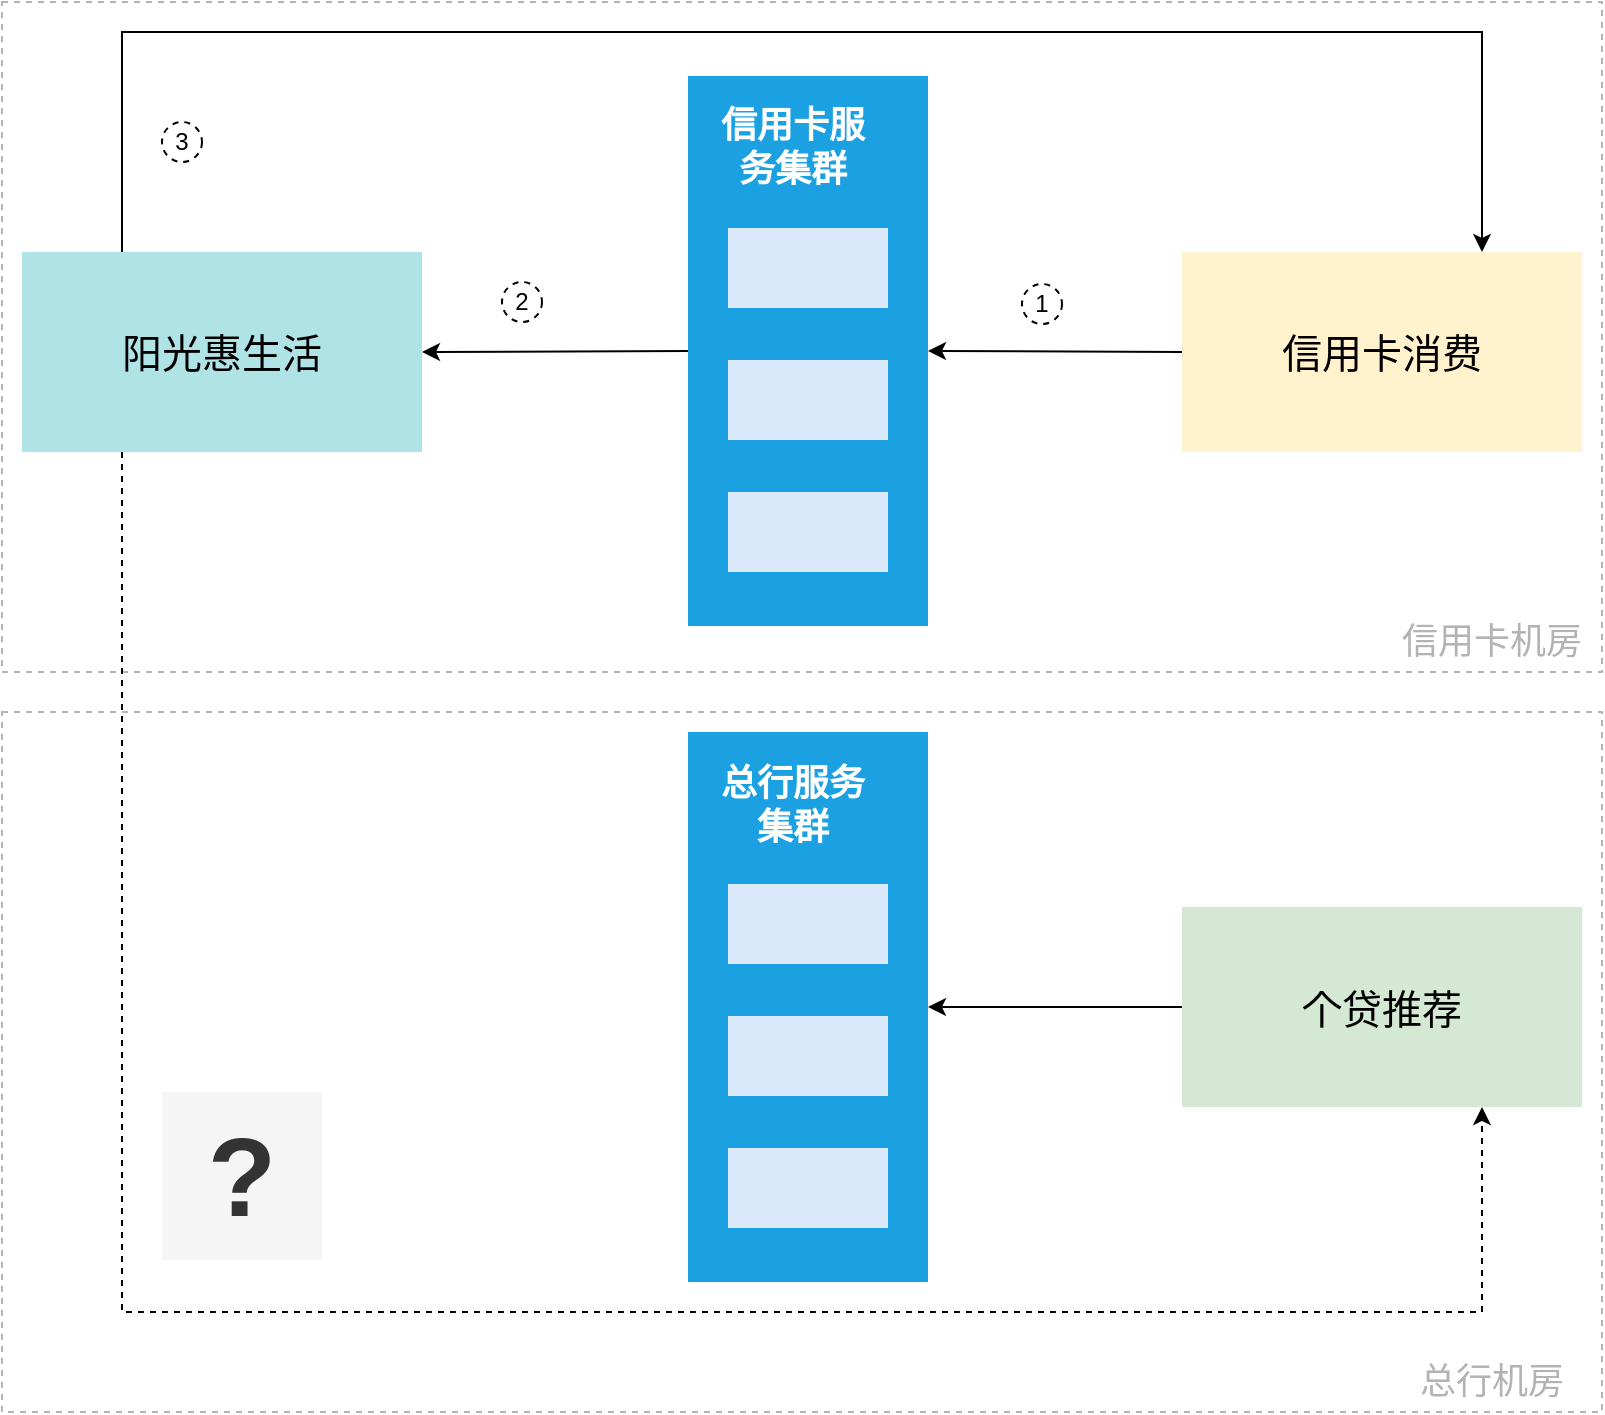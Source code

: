<mxfile version="15.7.3" type="device" pages="12"><diagram id="qQoGq1cH7CEZReM-vbfz" name="目标"><mxGraphModel dx="1406" dy="756" grid="1" gridSize="10" guides="1" tooltips="1" connect="1" arrows="1" fold="1" page="1" pageScale="1" pageWidth="827" pageHeight="1169" math="0" shadow="0"><root><mxCell id="0"/><mxCell id="1" parent="0"/><mxCell id="K_hcbtcjN3lg3KdMLI_b-7" value="" style="rounded=0;whiteSpace=wrap;html=1;labelBorderColor=none;fontSize=56;fontColor=#CC0000;strokeColor=#B3B3B3;fillColor=none;dashed=1;" parent="1" vertex="1"><mxGeometry x="13" y="660" width="800" height="350" as="geometry"/></mxCell><mxCell id="K_hcbtcjN3lg3KdMLI_b-6" value="" style="rounded=0;whiteSpace=wrap;html=1;labelBorderColor=none;fontSize=56;fontColor=#CC0000;strokeColor=#B3B3B3;fillColor=none;dashed=1;" parent="1" vertex="1"><mxGeometry x="13" y="305" width="800" height="335" as="geometry"/></mxCell><mxCell id="X7qGMK9cB8R1yC2NZc6N-1" value="信用卡消费" style="rounded=0;whiteSpace=wrap;html=1;fillColor=#fff2cc;strokeColor=none;fontSize=20;" parent="1" vertex="1"><mxGeometry x="603" y="430" width="200" height="100" as="geometry"/></mxCell><mxCell id="X7qGMK9cB8R1yC2NZc6N-3" value="" style="rounded=0;whiteSpace=wrap;html=1;fillColor=#1ba1e2;strokeColor=none;fontColor=#ffffff;" parent="1" vertex="1"><mxGeometry x="356" y="342" width="120" height="275" as="geometry"/></mxCell><mxCell id="X7qGMK9cB8R1yC2NZc6N-4" value="" style="rounded=0;whiteSpace=wrap;html=1;fillColor=#dae8fc;strokeColor=none;" parent="1" vertex="1"><mxGeometry x="376" y="418" width="80" height="40" as="geometry"/></mxCell><mxCell id="X7qGMK9cB8R1yC2NZc6N-5" value="" style="rounded=0;whiteSpace=wrap;html=1;fillColor=#dae8fc;strokeColor=none;" parent="1" vertex="1"><mxGeometry x="376" y="484" width="80" height="40" as="geometry"/></mxCell><mxCell id="X7qGMK9cB8R1yC2NZc6N-6" value="" style="rounded=0;whiteSpace=wrap;html=1;fillColor=#dae8fc;strokeColor=none;" parent="1" vertex="1"><mxGeometry x="376" y="550" width="80" height="40" as="geometry"/></mxCell><mxCell id="X7qGMK9cB8R1yC2NZc6N-7" value="信用卡服务集群" style="text;html=1;strokeColor=none;fillColor=none;align=center;verticalAlign=middle;whiteSpace=wrap;rounded=0;fontColor=#FFFFFF;fontStyle=1;fontSize=18;" parent="1" vertex="1"><mxGeometry x="364" y="355" width="89" height="45" as="geometry"/></mxCell><mxCell id="X7qGMK9cB8R1yC2NZc6N-9" value="阳光惠生活" style="rounded=0;whiteSpace=wrap;html=1;fillColor=#b0e3e6;strokeColor=none;fontSize=20;" parent="1" vertex="1"><mxGeometry x="23" y="430" width="200" height="100" as="geometry"/></mxCell><mxCell id="1PCaNUX1M2OfLm39Njzx-1" value="" style="endArrow=classic;html=1;rounded=0;exitX=0;exitY=0.5;exitDx=0;exitDy=0;entryX=1;entryY=0.5;entryDx=0;entryDy=0;" parent="1" source="X7qGMK9cB8R1yC2NZc6N-1" target="X7qGMK9cB8R1yC2NZc6N-3" edge="1"><mxGeometry width="50" height="50" relative="1" as="geometry"><mxPoint x="623" y="497.5" as="sourcePoint"/><mxPoint x="313" y="660" as="targetPoint"/></mxGeometry></mxCell><mxCell id="1PCaNUX1M2OfLm39Njzx-2" value="" style="endArrow=classic;html=1;rounded=0;exitX=0;exitY=0.5;exitDx=0;exitDy=0;entryX=1;entryY=0.5;entryDx=0;entryDy=0;" parent="1" source="X7qGMK9cB8R1yC2NZc6N-3" target="X7qGMK9cB8R1yC2NZc6N-9" edge="1"><mxGeometry width="50" height="50" relative="1" as="geometry"><mxPoint x="572" y="507.5" as="sourcePoint"/><mxPoint x="194" y="497.5" as="targetPoint"/></mxGeometry></mxCell><mxCell id="1PCaNUX1M2OfLm39Njzx-4" value="" style="endArrow=classic;html=1;rounded=0;exitX=0.25;exitY=0;exitDx=0;exitDy=0;entryX=0.75;entryY=0;entryDx=0;entryDy=0;" parent="1" source="X7qGMK9cB8R1yC2NZc6N-9" target="X7qGMK9cB8R1yC2NZc6N-1" edge="1"><mxGeometry width="50" height="50" relative="1" as="geometry"><mxPoint x="364.92" y="506.83" as="sourcePoint"/><mxPoint x="253" y="507.5" as="targetPoint"/><Array as="points"><mxPoint x="73" y="320"/><mxPoint x="753" y="320"/></Array></mxGeometry></mxCell><mxCell id="1PCaNUX1M2OfLm39Njzx-7" value="个贷推荐" style="rounded=0;whiteSpace=wrap;html=1;fillColor=#d5e8d4;strokeColor=none;fontSize=20;" parent="1" vertex="1"><mxGeometry x="603" y="757.5" width="200" height="100" as="geometry"/></mxCell><mxCell id="1PCaNUX1M2OfLm39Njzx-15" value="" style="endArrow=classic;html=1;rounded=0;exitX=0;exitY=0.5;exitDx=0;exitDy=0;entryX=1;entryY=0.5;entryDx=0;entryDy=0;" parent="1" source="1PCaNUX1M2OfLm39Njzx-7" target="K_hcbtcjN3lg3KdMLI_b-1" edge="1"><mxGeometry width="50" height="50" relative="1" as="geometry"><mxPoint x="623" y="821.5" as="sourcePoint"/><mxPoint x="478.04" y="822.48" as="targetPoint"/></mxGeometry></mxCell><mxCell id="1PCaNUX1M2OfLm39Njzx-16" value="" style="endArrow=classic;html=1;rounded=0;exitX=0.25;exitY=1;exitDx=0;exitDy=0;entryX=0.75;entryY=1;entryDx=0;entryDy=0;dashed=1;" parent="1" source="X7qGMK9cB8R1yC2NZc6N-9" target="1PCaNUX1M2OfLm39Njzx-7" edge="1"><mxGeometry width="50" height="50" relative="1" as="geometry"><mxPoint x="364.92" y="506.83" as="sourcePoint"/><mxPoint x="122" y="780" as="targetPoint"/><Array as="points"><mxPoint x="73" y="960"/><mxPoint x="753" y="960"/></Array></mxGeometry></mxCell><mxCell id="1PCaNUX1M2OfLm39Njzx-17" value="&lt;font style=&quot;font-size: 56px;&quot;&gt;&lt;b style=&quot;font-size: 56px;&quot;&gt;?&lt;/b&gt;&lt;/font&gt;" style="text;html=1;strokeColor=none;fillColor=#f5f5f5;align=center;verticalAlign=middle;whiteSpace=wrap;rounded=0;labelBorderColor=none;fontSize=56;fontColor=#333333;" parent="1" vertex="1"><mxGeometry x="93" y="850" width="80" height="84" as="geometry"/></mxCell><mxCell id="1PCaNUX1M2OfLm39Njzx-18" value="1" style="ellipse;whiteSpace=wrap;html=1;aspect=fixed;fillColor=none;dashed=1;" parent="1" vertex="1"><mxGeometry x="523" y="446" width="20" height="20" as="geometry"/></mxCell><mxCell id="1PCaNUX1M2OfLm39Njzx-20" value="2" style="ellipse;whiteSpace=wrap;html=1;aspect=fixed;fillColor=none;dashed=1;" parent="1" vertex="1"><mxGeometry x="263" y="445" width="20" height="20" as="geometry"/></mxCell><mxCell id="1PCaNUX1M2OfLm39Njzx-22" value="3" style="ellipse;whiteSpace=wrap;html=1;aspect=fixed;fillColor=none;dashed=1;" parent="1" vertex="1"><mxGeometry x="93" y="365" width="20" height="20" as="geometry"/></mxCell><mxCell id="K_hcbtcjN3lg3KdMLI_b-1" value="" style="rounded=0;whiteSpace=wrap;html=1;fillColor=#1ba1e2;strokeColor=none;fontColor=#ffffff;" parent="1" vertex="1"><mxGeometry x="356" y="670" width="120" height="275" as="geometry"/></mxCell><mxCell id="K_hcbtcjN3lg3KdMLI_b-2" value="" style="rounded=0;whiteSpace=wrap;html=1;fillColor=#dae8fc;strokeColor=none;" parent="1" vertex="1"><mxGeometry x="376" y="746" width="80" height="40" as="geometry"/></mxCell><mxCell id="K_hcbtcjN3lg3KdMLI_b-3" value="" style="rounded=0;whiteSpace=wrap;html=1;fillColor=#dae8fc;strokeColor=none;" parent="1" vertex="1"><mxGeometry x="376" y="812" width="80" height="40" as="geometry"/></mxCell><mxCell id="K_hcbtcjN3lg3KdMLI_b-4" value="" style="rounded=0;whiteSpace=wrap;html=1;fillColor=#dae8fc;strokeColor=none;" parent="1" vertex="1"><mxGeometry x="376" y="878" width="80" height="40" as="geometry"/></mxCell><mxCell id="K_hcbtcjN3lg3KdMLI_b-5" value="总行服务集群" style="text;html=1;strokeColor=none;fillColor=none;align=center;verticalAlign=middle;whiteSpace=wrap;rounded=0;fontColor=#FFFFFF;fontStyle=1;fontSize=18;" parent="1" vertex="1"><mxGeometry x="364" y="683" width="89" height="47" as="geometry"/></mxCell><mxCell id="K_hcbtcjN3lg3KdMLI_b-8" value="信用卡机房" style="text;html=1;strokeColor=none;fillColor=none;align=center;verticalAlign=middle;whiteSpace=wrap;rounded=0;dashed=1;labelBorderColor=none;fontSize=18;fontColor=#B3B3B3;" parent="1" vertex="1"><mxGeometry x="703" y="610" width="110" height="30" as="geometry"/></mxCell><mxCell id="K_hcbtcjN3lg3KdMLI_b-9" value="总行机房" style="text;html=1;strokeColor=none;fillColor=none;align=center;verticalAlign=middle;whiteSpace=wrap;rounded=0;dashed=1;labelBorderColor=none;fontSize=18;fontColor=#B3B3B3;" parent="1" vertex="1"><mxGeometry x="703" y="980" width="110" height="30" as="geometry"/></mxCell></root></mxGraphModel></diagram><diagram id="_K-PQ03x3IpBvr9UlWzF" name="方案1"><mxGraphModel dx="1406" dy="756" grid="1" gridSize="10" guides="1" tooltips="1" connect="1" arrows="1" fold="1" page="1" pageScale="1" pageWidth="827" pageHeight="1169" math="0" shadow="0"><root><mxCell id="2Ze_0Fx-lnYmPbeD05UX-0"/><mxCell id="2Ze_0Fx-lnYmPbeD05UX-1" parent="2Ze_0Fx-lnYmPbeD05UX-0"/><mxCell id="vtPXJYft-ZYAEO8rKiXj-0" value="" style="rounded=0;whiteSpace=wrap;html=1;labelBorderColor=none;fontSize=56;fontColor=#CC0000;strokeColor=#B3B3B3;fillColor=none;dashed=1;" parent="2Ze_0Fx-lnYmPbeD05UX-1" vertex="1"><mxGeometry x="13" y="660" width="800" height="350" as="geometry"/></mxCell><mxCell id="vtPXJYft-ZYAEO8rKiXj-1" value="" style="rounded=0;whiteSpace=wrap;html=1;labelBorderColor=none;fontSize=56;fontColor=#CC0000;strokeColor=#B3B3B3;fillColor=none;dashed=1;" parent="2Ze_0Fx-lnYmPbeD05UX-1" vertex="1"><mxGeometry x="13" y="305" width="800" height="335" as="geometry"/></mxCell><mxCell id="vtPXJYft-ZYAEO8rKiXj-2" value="信用卡消费" style="rounded=0;whiteSpace=wrap;html=1;fillColor=#fff2cc;strokeColor=none;fontSize=20;" parent="2Ze_0Fx-lnYmPbeD05UX-1" vertex="1"><mxGeometry x="603" y="430" width="200" height="100" as="geometry"/></mxCell><mxCell id="vtPXJYft-ZYAEO8rKiXj-3" value="" style="rounded=0;whiteSpace=wrap;html=1;fillColor=#1ba1e2;strokeColor=none;fontColor=#ffffff;" parent="2Ze_0Fx-lnYmPbeD05UX-1" vertex="1"><mxGeometry x="356" y="342" width="120" height="275" as="geometry"/></mxCell><mxCell id="vtPXJYft-ZYAEO8rKiXj-4" value="" style="rounded=0;whiteSpace=wrap;html=1;fillColor=#dae8fc;strokeColor=none;" parent="2Ze_0Fx-lnYmPbeD05UX-1" vertex="1"><mxGeometry x="376" y="418" width="80" height="40" as="geometry"/></mxCell><mxCell id="vtPXJYft-ZYAEO8rKiXj-5" value="" style="rounded=0;whiteSpace=wrap;html=1;fillColor=#dae8fc;strokeColor=none;" parent="2Ze_0Fx-lnYmPbeD05UX-1" vertex="1"><mxGeometry x="376" y="484" width="80" height="40" as="geometry"/></mxCell><mxCell id="vtPXJYft-ZYAEO8rKiXj-6" value="" style="rounded=0;whiteSpace=wrap;html=1;fillColor=#dae8fc;strokeColor=none;" parent="2Ze_0Fx-lnYmPbeD05UX-1" vertex="1"><mxGeometry x="376" y="550" width="80" height="40" as="geometry"/></mxCell><mxCell id="vtPXJYft-ZYAEO8rKiXj-7" value="信用卡服务集群" style="text;html=1;strokeColor=none;fillColor=none;align=center;verticalAlign=middle;whiteSpace=wrap;rounded=0;fontColor=#FFFFFF;fontStyle=1;fontSize=18;" parent="2Ze_0Fx-lnYmPbeD05UX-1" vertex="1"><mxGeometry x="364" y="355" width="89" height="45" as="geometry"/></mxCell><mxCell id="vtPXJYft-ZYAEO8rKiXj-8" value="阳光惠生活" style="rounded=0;whiteSpace=wrap;html=1;fillColor=#b0e3e6;strokeColor=none;fontSize=20;" parent="2Ze_0Fx-lnYmPbeD05UX-1" vertex="1"><mxGeometry x="23" y="430" width="200" height="100" as="geometry"/></mxCell><mxCell id="vtPXJYft-ZYAEO8rKiXj-9" value="" style="endArrow=classic;html=1;rounded=0;exitX=0;exitY=0.5;exitDx=0;exitDy=0;entryX=1;entryY=0.5;entryDx=0;entryDy=0;" parent="2Ze_0Fx-lnYmPbeD05UX-1" source="vtPXJYft-ZYAEO8rKiXj-2" target="vtPXJYft-ZYAEO8rKiXj-3" edge="1"><mxGeometry width="50" height="50" relative="1" as="geometry"><mxPoint x="623" y="497.5" as="sourcePoint"/><mxPoint x="313" y="660" as="targetPoint"/></mxGeometry></mxCell><mxCell id="vtPXJYft-ZYAEO8rKiXj-10" value="" style="endArrow=classic;html=1;rounded=0;exitX=0;exitY=0.5;exitDx=0;exitDy=0;entryX=1;entryY=0.25;entryDx=0;entryDy=0;fillColor=#d80073;strokeColor=#A50040;dashed=1;" parent="2Ze_0Fx-lnYmPbeD05UX-1" source="vtPXJYft-ZYAEO8rKiXj-3" target="vtPXJYft-ZYAEO8rKiXj-25" edge="1"><mxGeometry width="50" height="50" relative="1" as="geometry"><mxPoint x="572" y="507.5" as="sourcePoint"/><mxPoint x="194" y="497.5" as="targetPoint"/><Array as="points"><mxPoint x="310" y="480"/><mxPoint x="310" y="780"/></Array></mxGeometry></mxCell><mxCell id="vtPXJYft-ZYAEO8rKiXj-11" value="" style="endArrow=classic;html=1;rounded=0;exitX=0.25;exitY=0;exitDx=0;exitDy=0;entryX=0.75;entryY=0;entryDx=0;entryDy=0;" parent="2Ze_0Fx-lnYmPbeD05UX-1" source="vtPXJYft-ZYAEO8rKiXj-8" target="vtPXJYft-ZYAEO8rKiXj-2" edge="1"><mxGeometry width="50" height="50" relative="1" as="geometry"><mxPoint x="364.92" y="506.83" as="sourcePoint"/><mxPoint x="253" y="507.5" as="targetPoint"/><Array as="points"><mxPoint x="73" y="320"/><mxPoint x="753" y="320"/></Array></mxGeometry></mxCell><mxCell id="vtPXJYft-ZYAEO8rKiXj-12" value="个贷推荐" style="rounded=0;whiteSpace=wrap;html=1;fillColor=#d5e8d4;strokeColor=none;fontSize=20;" parent="2Ze_0Fx-lnYmPbeD05UX-1" vertex="1"><mxGeometry x="603" y="757.5" width="200" height="100" as="geometry"/></mxCell><mxCell id="vtPXJYft-ZYAEO8rKiXj-13" value="" style="endArrow=classic;html=1;rounded=0;exitX=0;exitY=0.5;exitDx=0;exitDy=0;entryX=1;entryY=0.5;entryDx=0;entryDy=0;" parent="2Ze_0Fx-lnYmPbeD05UX-1" source="vtPXJYft-ZYAEO8rKiXj-12" target="vtPXJYft-ZYAEO8rKiXj-18" edge="1"><mxGeometry width="50" height="50" relative="1" as="geometry"><mxPoint x="623" y="821.5" as="sourcePoint"/><mxPoint x="478.04" y="822.48" as="targetPoint"/></mxGeometry></mxCell><mxCell id="vtPXJYft-ZYAEO8rKiXj-14" value="" style="endArrow=classic;html=1;rounded=0;exitX=0.25;exitY=1;exitDx=0;exitDy=0;entryX=0.75;entryY=1;entryDx=0;entryDy=0;dashed=1;" parent="2Ze_0Fx-lnYmPbeD05UX-1" source="vtPXJYft-ZYAEO8rKiXj-8" target="vtPXJYft-ZYAEO8rKiXj-12" edge="1"><mxGeometry width="50" height="50" relative="1" as="geometry"><mxPoint x="364.92" y="506.83" as="sourcePoint"/><mxPoint x="122" y="780" as="targetPoint"/><Array as="points"><mxPoint x="73" y="960"/><mxPoint x="753" y="960"/></Array></mxGeometry></mxCell><mxCell id="vtPXJYft-ZYAEO8rKiXj-15" value="1" style="ellipse;whiteSpace=wrap;html=1;aspect=fixed;fillColor=none;dashed=1;" parent="2Ze_0Fx-lnYmPbeD05UX-1" vertex="1"><mxGeometry x="523" y="446" width="20" height="20" as="geometry"/></mxCell><mxCell id="vtPXJYft-ZYAEO8rKiXj-16" value="2" style="ellipse;whiteSpace=wrap;html=1;aspect=fixed;fillColor=none;dashed=1;fontColor=#CC0000;strokeColor=#A50040;" parent="2Ze_0Fx-lnYmPbeD05UX-1" vertex="1"><mxGeometry x="290" y="797.5" width="20" height="20" as="geometry"/></mxCell><mxCell id="vtPXJYft-ZYAEO8rKiXj-17" value="4" style="ellipse;whiteSpace=wrap;html=1;aspect=fixed;fillColor=none;dashed=1;" parent="2Ze_0Fx-lnYmPbeD05UX-1" vertex="1"><mxGeometry x="93" y="365" width="20" height="20" as="geometry"/></mxCell><mxCell id="vtPXJYft-ZYAEO8rKiXj-18" value="" style="rounded=0;whiteSpace=wrap;html=1;fillColor=#1ba1e2;strokeColor=none;fontColor=#ffffff;" parent="2Ze_0Fx-lnYmPbeD05UX-1" vertex="1"><mxGeometry x="356" y="670" width="120" height="275" as="geometry"/></mxCell><mxCell id="vtPXJYft-ZYAEO8rKiXj-19" value="" style="rounded=0;whiteSpace=wrap;html=1;fillColor=#dae8fc;strokeColor=none;" parent="2Ze_0Fx-lnYmPbeD05UX-1" vertex="1"><mxGeometry x="376" y="746" width="80" height="40" as="geometry"/></mxCell><mxCell id="vtPXJYft-ZYAEO8rKiXj-20" value="" style="rounded=0;whiteSpace=wrap;html=1;fillColor=#dae8fc;strokeColor=none;" parent="2Ze_0Fx-lnYmPbeD05UX-1" vertex="1"><mxGeometry x="376" y="812" width="80" height="40" as="geometry"/></mxCell><mxCell id="vtPXJYft-ZYAEO8rKiXj-21" value="" style="rounded=0;whiteSpace=wrap;html=1;fillColor=#dae8fc;strokeColor=none;" parent="2Ze_0Fx-lnYmPbeD05UX-1" vertex="1"><mxGeometry x="376" y="878" width="80" height="40" as="geometry"/></mxCell><mxCell id="vtPXJYft-ZYAEO8rKiXj-22" value="总行服务集群" style="text;html=1;strokeColor=none;fillColor=none;align=center;verticalAlign=middle;whiteSpace=wrap;rounded=0;fontColor=#FFFFFF;fontStyle=1;fontSize=18;" parent="2Ze_0Fx-lnYmPbeD05UX-1" vertex="1"><mxGeometry x="364" y="683" width="89" height="47" as="geometry"/></mxCell><mxCell id="vtPXJYft-ZYAEO8rKiXj-23" value="信用卡机房" style="text;html=1;strokeColor=none;fillColor=none;align=center;verticalAlign=middle;whiteSpace=wrap;rounded=0;dashed=1;labelBorderColor=none;fontSize=18;fontColor=#B3B3B3;" parent="2Ze_0Fx-lnYmPbeD05UX-1" vertex="1"><mxGeometry x="703" y="610" width="110" height="30" as="geometry"/></mxCell><mxCell id="vtPXJYft-ZYAEO8rKiXj-24" value="总行机房" style="text;html=1;strokeColor=none;fillColor=none;align=center;verticalAlign=middle;whiteSpace=wrap;rounded=0;dashed=1;labelBorderColor=none;fontSize=18;fontColor=#B3B3B3;" parent="2Ze_0Fx-lnYmPbeD05UX-1" vertex="1"><mxGeometry x="703" y="980" width="110" height="30" as="geometry"/></mxCell><mxCell id="vtPXJYft-ZYAEO8rKiXj-25" value="&lt;font style=&quot;font-size: 20px;&quot;&gt;Service Basket&amp;nbsp;&lt;/font&gt;" style="rounded=0;whiteSpace=wrap;html=1;dashed=1;labelBorderColor=none;fontSize=20;strokeColor=none;fillColor=#6a00ff;fontColor=#ffffff;align=center;" parent="2Ze_0Fx-lnYmPbeD05UX-1" vertex="1"><mxGeometry x="100" y="752.5" width="177" height="110" as="geometry"/></mxCell><mxCell id="vtPXJYft-ZYAEO8rKiXj-26" value="" style="endArrow=classic;html=1;rounded=0;exitX=0;exitY=0.5;exitDx=0;exitDy=0;entryX=1;entryY=0.75;entryDx=0;entryDy=0;fillColor=#d80073;strokeColor=#A50040;dashed=1;" parent="2Ze_0Fx-lnYmPbeD05UX-1" source="vtPXJYft-ZYAEO8rKiXj-18" target="vtPXJYft-ZYAEO8rKiXj-25" edge="1"><mxGeometry width="50" height="50" relative="1" as="geometry"><mxPoint x="366" y="489.5" as="sourcePoint"/><mxPoint x="287" y="637.5" as="targetPoint"/><Array as="points"><mxPoint x="330" y="808"/><mxPoint x="330" y="835"/></Array></mxGeometry></mxCell><mxCell id="vtPXJYft-ZYAEO8rKiXj-27" value="" style="endArrow=classic;html=1;rounded=0;exitX=0.5;exitY=0;exitDx=0;exitDy=0;entryX=1;entryY=0.5;entryDx=0;entryDy=0;fillColor=#d80073;strokeColor=#A50040;dashed=1;" parent="2Ze_0Fx-lnYmPbeD05UX-1" source="vtPXJYft-ZYAEO8rKiXj-25" target="vtPXJYft-ZYAEO8rKiXj-8" edge="1"><mxGeometry width="50" height="50" relative="1" as="geometry"><mxPoint x="366" y="489.5" as="sourcePoint"/><mxPoint x="287" y="790" as="targetPoint"/><Array as="points"><mxPoint x="189" y="680"/><mxPoint x="260" y="680"/><mxPoint x="260" y="480"/></Array></mxGeometry></mxCell><mxCell id="vtPXJYft-ZYAEO8rKiXj-28" value="3" style="ellipse;whiteSpace=wrap;html=1;aspect=fixed;fillColor=none;dashed=1;fontColor=#CC0000;strokeColor=#A50040;" parent="2Ze_0Fx-lnYmPbeD05UX-1" vertex="1"><mxGeometry x="223" y="575" width="20" height="20" as="geometry"/></mxCell><mxCell id="vtPXJYft-ZYAEO8rKiXj-29" value="1" style="ellipse;whiteSpace=wrap;html=1;aspect=fixed;fillColor=none;dashed=1;" parent="2Ze_0Fx-lnYmPbeD05UX-1" vertex="1"><mxGeometry x="533" y="774.5" width="20" height="20" as="geometry"/></mxCell><mxCell id="vtPXJYft-ZYAEO8rKiXj-30" value="5" style="ellipse;whiteSpace=wrap;html=1;aspect=fixed;fillColor=none;dashed=1;fontColor=#CC0000;strokeColor=#A50040;" parent="2Ze_0Fx-lnYmPbeD05UX-1" vertex="1"><mxGeometry x="93" y="595" width="20" height="20" as="geometry"/></mxCell></root></mxGraphModel></diagram><diagram name="方案2" id="4IscBbvp2-ruycLFxce_"><mxGraphModel dx="1406" dy="756" grid="1" gridSize="10" guides="1" tooltips="1" connect="1" arrows="1" fold="1" page="1" pageScale="1" pageWidth="827" pageHeight="1169" math="0" shadow="0"><root><mxCell id="CEqQlhk-Td1xuF9e-u2b-0"/><mxCell id="CEqQlhk-Td1xuF9e-u2b-1" parent="CEqQlhk-Td1xuF9e-u2b-0"/><mxCell id="CEqQlhk-Td1xuF9e-u2b-2" value="" style="rounded=0;whiteSpace=wrap;html=1;labelBorderColor=none;fontSize=56;fontColor=#CC0000;strokeColor=#B3B3B3;fillColor=none;dashed=1;" parent="CEqQlhk-Td1xuF9e-u2b-1" vertex="1"><mxGeometry x="13" y="660" width="800" height="350" as="geometry"/></mxCell><mxCell id="CEqQlhk-Td1xuF9e-u2b-3" value="" style="rounded=0;whiteSpace=wrap;html=1;labelBorderColor=none;fontSize=56;fontColor=#CC0000;strokeColor=#B3B3B3;fillColor=none;dashed=1;" parent="CEqQlhk-Td1xuF9e-u2b-1" vertex="1"><mxGeometry x="13" y="305" width="800" height="335" as="geometry"/></mxCell><mxCell id="CEqQlhk-Td1xuF9e-u2b-4" value="信用卡消费" style="rounded=0;whiteSpace=wrap;html=1;fillColor=#fff2cc;strokeColor=none;fontSize=20;" parent="CEqQlhk-Td1xuF9e-u2b-1" vertex="1"><mxGeometry x="603" y="430" width="200" height="100" as="geometry"/></mxCell><mxCell id="CEqQlhk-Td1xuF9e-u2b-5" value="" style="rounded=0;whiteSpace=wrap;html=1;fillColor=#1ba1e2;strokeColor=none;fontColor=#ffffff;" parent="CEqQlhk-Td1xuF9e-u2b-1" vertex="1"><mxGeometry x="356" y="342" width="120" height="275" as="geometry"/></mxCell><mxCell id="CEqQlhk-Td1xuF9e-u2b-6" value="" style="rounded=0;whiteSpace=wrap;html=1;fillColor=#dae8fc;strokeColor=none;" parent="CEqQlhk-Td1xuF9e-u2b-1" vertex="1"><mxGeometry x="376" y="418" width="80" height="40" as="geometry"/></mxCell><mxCell id="CEqQlhk-Td1xuF9e-u2b-7" value="Dumb Follower" style="rounded=0;whiteSpace=wrap;html=1;fillColor=#f9f7ed;strokeColor=none;dashed=1;" parent="CEqQlhk-Td1xuF9e-u2b-1" vertex="1"><mxGeometry x="376" y="484" width="80" height="40" as="geometry"/></mxCell><mxCell id="CEqQlhk-Td1xuF9e-u2b-8" value="Leader" style="rounded=0;whiteSpace=wrap;html=1;fillColor=#d80073;strokeColor=none;fontColor=#ffffff;fontSize=14;fontStyle=1" parent="CEqQlhk-Td1xuF9e-u2b-1" vertex="1"><mxGeometry x="376" y="550" width="80" height="40" as="geometry"/></mxCell><mxCell id="CEqQlhk-Td1xuF9e-u2b-9" value="信用卡服务集群" style="text;html=1;strokeColor=none;fillColor=none;align=center;verticalAlign=middle;whiteSpace=wrap;rounded=0;fontColor=#FFFFFF;fontStyle=1;fontSize=18;" parent="CEqQlhk-Td1xuF9e-u2b-1" vertex="1"><mxGeometry x="364" y="355" width="89" height="45" as="geometry"/></mxCell><mxCell id="CEqQlhk-Td1xuF9e-u2b-10" value="阳光惠生活" style="rounded=0;whiteSpace=wrap;html=1;fillColor=#b0e3e6;strokeColor=none;fontSize=20;" parent="CEqQlhk-Td1xuF9e-u2b-1" vertex="1"><mxGeometry x="23" y="430" width="200" height="100" as="geometry"/></mxCell><mxCell id="CEqQlhk-Td1xuF9e-u2b-11" value="" style="endArrow=classic;html=1;rounded=0;exitX=0;exitY=0.5;exitDx=0;exitDy=0;entryX=1;entryY=0.5;entryDx=0;entryDy=0;" parent="CEqQlhk-Td1xuF9e-u2b-1" source="CEqQlhk-Td1xuF9e-u2b-4" target="CEqQlhk-Td1xuF9e-u2b-5" edge="1"><mxGeometry width="50" height="50" relative="1" as="geometry"><mxPoint x="623" y="497.5" as="sourcePoint"/><mxPoint x="313" y="660" as="targetPoint"/></mxGeometry></mxCell><mxCell id="CEqQlhk-Td1xuF9e-u2b-13" value="" style="endArrow=classic;html=1;rounded=0;exitX=0.25;exitY=0;exitDx=0;exitDy=0;entryX=0.75;entryY=0;entryDx=0;entryDy=0;" parent="CEqQlhk-Td1xuF9e-u2b-1" source="CEqQlhk-Td1xuF9e-u2b-10" target="CEqQlhk-Td1xuF9e-u2b-4" edge="1"><mxGeometry width="50" height="50" relative="1" as="geometry"><mxPoint x="364.92" y="506.83" as="sourcePoint"/><mxPoint x="253" y="507.5" as="targetPoint"/><Array as="points"><mxPoint x="73" y="320"/><mxPoint x="753" y="320"/></Array></mxGeometry></mxCell><mxCell id="CEqQlhk-Td1xuF9e-u2b-14" value="个贷推荐" style="rounded=0;whiteSpace=wrap;html=1;fillColor=#d5e8d4;strokeColor=none;fontSize=20;" parent="CEqQlhk-Td1xuF9e-u2b-1" vertex="1"><mxGeometry x="603" y="757.5" width="200" height="100" as="geometry"/></mxCell><mxCell id="CEqQlhk-Td1xuF9e-u2b-15" value="" style="endArrow=classic;html=1;rounded=0;exitX=0;exitY=0.5;exitDx=0;exitDy=0;entryX=1;entryY=0.5;entryDx=0;entryDy=0;" parent="CEqQlhk-Td1xuF9e-u2b-1" source="CEqQlhk-Td1xuF9e-u2b-14" target="CEqQlhk-Td1xuF9e-u2b-20" edge="1"><mxGeometry width="50" height="50" relative="1" as="geometry"><mxPoint x="623" y="821.5" as="sourcePoint"/><mxPoint x="478.04" y="822.48" as="targetPoint"/></mxGeometry></mxCell><mxCell id="CEqQlhk-Td1xuF9e-u2b-16" value="" style="endArrow=classic;html=1;rounded=0;exitX=0.25;exitY=1;exitDx=0;exitDy=0;entryX=0.75;entryY=1;entryDx=0;entryDy=0;dashed=1;" parent="CEqQlhk-Td1xuF9e-u2b-1" source="CEqQlhk-Td1xuF9e-u2b-10" target="CEqQlhk-Td1xuF9e-u2b-14" edge="1"><mxGeometry width="50" height="50" relative="1" as="geometry"><mxPoint x="364.92" y="506.83" as="sourcePoint"/><mxPoint x="122" y="780" as="targetPoint"/><Array as="points"><mxPoint x="73" y="960"/><mxPoint x="753" y="960"/></Array></mxGeometry></mxCell><mxCell id="CEqQlhk-Td1xuF9e-u2b-17" value="1" style="ellipse;whiteSpace=wrap;html=1;aspect=fixed;fillColor=none;dashed=1;" parent="CEqQlhk-Td1xuF9e-u2b-1" vertex="1"><mxGeometry x="523" y="446" width="20" height="20" as="geometry"/></mxCell><mxCell id="CEqQlhk-Td1xuF9e-u2b-19" value="3" style="ellipse;whiteSpace=wrap;html=1;aspect=fixed;fillColor=none;dashed=1;" parent="CEqQlhk-Td1xuF9e-u2b-1" vertex="1"><mxGeometry x="93" y="365" width="20" height="20" as="geometry"/></mxCell><mxCell id="CEqQlhk-Td1xuF9e-u2b-20" value="" style="rounded=0;whiteSpace=wrap;html=1;fillColor=#1ba1e2;strokeColor=none;fontColor=#ffffff;" parent="CEqQlhk-Td1xuF9e-u2b-1" vertex="1"><mxGeometry x="356" y="670" width="120" height="275" as="geometry"/></mxCell><mxCell id="CEqQlhk-Td1xuF9e-u2b-21" value="Leader" style="rounded=0;whiteSpace=wrap;html=1;fillColor=#d80073;strokeColor=none;fontColor=#ffffff;fontSize=14;fontStyle=1" parent="CEqQlhk-Td1xuF9e-u2b-1" vertex="1"><mxGeometry x="376" y="746" width="80" height="40" as="geometry"/></mxCell><mxCell id="CEqQlhk-Td1xuF9e-u2b-22" value="Dumb Follower" style="rounded=0;whiteSpace=wrap;html=1;fillColor=#f9f7ed;strokeColor=none;" parent="CEqQlhk-Td1xuF9e-u2b-1" vertex="1"><mxGeometry x="376" y="812" width="80" height="40" as="geometry"/></mxCell><mxCell id="CEqQlhk-Td1xuF9e-u2b-23" value="" style="rounded=0;whiteSpace=wrap;html=1;fillColor=#dae8fc;strokeColor=none;" parent="CEqQlhk-Td1xuF9e-u2b-1" vertex="1"><mxGeometry x="376" y="878" width="80" height="40" as="geometry"/></mxCell><mxCell id="CEqQlhk-Td1xuF9e-u2b-24" value="总行服务集群" style="text;html=1;strokeColor=none;fillColor=none;align=center;verticalAlign=middle;whiteSpace=wrap;rounded=0;fontColor=#FFFFFF;fontStyle=1;fontSize=18;" parent="CEqQlhk-Td1xuF9e-u2b-1" vertex="1"><mxGeometry x="364" y="683" width="89" height="47" as="geometry"/></mxCell><mxCell id="CEqQlhk-Td1xuF9e-u2b-25" value="信用卡机房" style="text;html=1;strokeColor=none;fillColor=none;align=center;verticalAlign=middle;whiteSpace=wrap;rounded=0;dashed=1;labelBorderColor=none;fontSize=18;fontColor=#B3B3B3;" parent="CEqQlhk-Td1xuF9e-u2b-1" vertex="1"><mxGeometry x="703" y="610" width="110" height="30" as="geometry"/></mxCell><mxCell id="CEqQlhk-Td1xuF9e-u2b-26" value="总行机房" style="text;html=1;strokeColor=none;fillColor=none;align=center;verticalAlign=middle;whiteSpace=wrap;rounded=0;dashed=1;labelBorderColor=none;fontSize=18;fontColor=#B3B3B3;" parent="CEqQlhk-Td1xuF9e-u2b-1" vertex="1"><mxGeometry x="703" y="980" width="110" height="30" as="geometry"/></mxCell><mxCell id="CEqQlhk-Td1xuF9e-u2b-28" value="" style="endArrow=classic;html=1;rounded=0;exitX=1;exitY=0.5;exitDx=0;exitDy=0;entryX=1;entryY=0.5;entryDx=0;entryDy=0;fillColor=#d80073;strokeColor=#A50040;dashed=1;" parent="CEqQlhk-Td1xuF9e-u2b-1" source="CEqQlhk-Td1xuF9e-u2b-21" target="CEqQlhk-Td1xuF9e-u2b-7" edge="1"><mxGeometry width="50" height="50" relative="1" as="geometry"><mxPoint x="366" y="489.5" as="sourcePoint"/><mxPoint x="277" y="835" as="targetPoint"/><Array as="points"><mxPoint x="500" y="766"/><mxPoint x="500" y="504"/></Array></mxGeometry></mxCell><mxCell id="CEqQlhk-Td1xuF9e-u2b-31" value="1" style="ellipse;whiteSpace=wrap;html=1;aspect=fixed;fillColor=none;dashed=1;" parent="CEqQlhk-Td1xuF9e-u2b-1" vertex="1"><mxGeometry x="533" y="774.5" width="20" height="20" as="geometry"/></mxCell><mxCell id="CEqQlhk-Td1xuF9e-u2b-32" value="4" style="ellipse;whiteSpace=wrap;html=1;aspect=fixed;fillColor=none;dashed=1;fontColor=#CC0000;strokeColor=#A50040;" parent="CEqQlhk-Td1xuF9e-u2b-1" vertex="1"><mxGeometry x="93" y="595" width="20" height="20" as="geometry"/></mxCell><mxCell id="CEqQlhk-Td1xuF9e-u2b-12" value="" style="endArrow=classic;html=1;rounded=0;exitX=0;exitY=0.5;exitDx=0;exitDy=0;entryX=0;entryY=0.5;entryDx=0;entryDy=0;fillColor=#d80073;strokeColor=#A50040;dashed=1;" parent="CEqQlhk-Td1xuF9e-u2b-1" source="CEqQlhk-Td1xuF9e-u2b-8" target="CEqQlhk-Td1xuF9e-u2b-22" edge="1"><mxGeometry width="50" height="50" relative="1" as="geometry"><mxPoint x="572" y="507.5" as="sourcePoint"/><mxPoint x="277" y="780" as="targetPoint"/><Array as="points"><mxPoint x="310" y="570"/><mxPoint x="310" y="832"/></Array></mxGeometry></mxCell><mxCell id="ibl5HyPPvkiuXf6HtxIq-0" value="" style="endArrow=classic;html=1;rounded=0;exitX=0;exitY=0.5;exitDx=0;exitDy=0;entryX=1;entryY=0.5;entryDx=0;entryDy=0;" parent="CEqQlhk-Td1xuF9e-u2b-1" source="CEqQlhk-Td1xuF9e-u2b-5" target="CEqQlhk-Td1xuF9e-u2b-10" edge="1"><mxGeometry width="50" height="50" relative="1" as="geometry"><mxPoint x="613" y="490.0" as="sourcePoint"/><mxPoint x="486" y="489.5" as="targetPoint"/></mxGeometry></mxCell><mxCell id="ibl5HyPPvkiuXf6HtxIq-1" value="2" style="ellipse;whiteSpace=wrap;html=1;aspect=fixed;fillColor=none;dashed=1;" parent="CEqQlhk-Td1xuF9e-u2b-1" vertex="1"><mxGeometry x="270" y="446" width="20" height="20" as="geometry"/></mxCell></root></mxGraphModel></diagram><diagram name="方案3" id="vvluybNHigQA5N_WvTs0"><mxGraphModel dx="1406" dy="756" grid="1" gridSize="10" guides="1" tooltips="1" connect="1" arrows="1" fold="1" page="1" pageScale="1" pageWidth="827" pageHeight="1169" math="0" shadow="0"><root><mxCell id="w7jR7pLKq0rzB6JLpntk-0"/><mxCell id="w7jR7pLKq0rzB6JLpntk-1" parent="w7jR7pLKq0rzB6JLpntk-0"/><mxCell id="w7jR7pLKq0rzB6JLpntk-2" value="" style="rounded=0;whiteSpace=wrap;html=1;labelBorderColor=none;fontSize=56;fontColor=#CC0000;strokeColor=#B3B3B3;fillColor=none;dashed=1;" parent="w7jR7pLKq0rzB6JLpntk-1" vertex="1"><mxGeometry x="13" y="660" width="800" height="350" as="geometry"/></mxCell><mxCell id="w7jR7pLKq0rzB6JLpntk-3" value="" style="rounded=0;whiteSpace=wrap;html=1;labelBorderColor=none;fontSize=56;fontColor=#CC0000;strokeColor=#B3B3B3;fillColor=none;dashed=1;" parent="w7jR7pLKq0rzB6JLpntk-1" vertex="1"><mxGeometry x="13" y="305" width="800" height="335" as="geometry"/></mxCell><mxCell id="w7jR7pLKq0rzB6JLpntk-4" value="信用卡消费" style="rounded=0;whiteSpace=wrap;html=1;fillColor=#fff2cc;strokeColor=none;fontSize=20;" parent="w7jR7pLKq0rzB6JLpntk-1" vertex="1"><mxGeometry x="603" y="430" width="200" height="100" as="geometry"/></mxCell><mxCell id="w7jR7pLKq0rzB6JLpntk-5" value="" style="rounded=0;whiteSpace=wrap;html=1;fillColor=#1ba1e2;strokeColor=none;fontColor=#ffffff;" parent="w7jR7pLKq0rzB6JLpntk-1" vertex="1"><mxGeometry x="356" y="342" width="120" height="275" as="geometry"/></mxCell><mxCell id="w7jR7pLKq0rzB6JLpntk-6" value="" style="rounded=0;whiteSpace=wrap;html=1;fillColor=#dae8fc;strokeColor=none;" parent="w7jR7pLKq0rzB6JLpntk-1" vertex="1"><mxGeometry x="376" y="418" width="80" height="40" as="geometry"/></mxCell><mxCell id="w7jR7pLKq0rzB6JLpntk-7" value="" style="rounded=0;whiteSpace=wrap;html=1;fillColor=#dae8fc;strokeColor=none;" parent="w7jR7pLKq0rzB6JLpntk-1" vertex="1"><mxGeometry x="376" y="484" width="80" height="40" as="geometry"/></mxCell><mxCell id="w7jR7pLKq0rzB6JLpntk-8" value="" style="rounded=0;whiteSpace=wrap;html=1;fillColor=#dae8fc;strokeColor=none;" parent="w7jR7pLKq0rzB6JLpntk-1" vertex="1"><mxGeometry x="376" y="550" width="80" height="40" as="geometry"/></mxCell><mxCell id="w7jR7pLKq0rzB6JLpntk-9" value="信用卡服务集群" style="text;html=1;strokeColor=none;fillColor=none;align=center;verticalAlign=middle;whiteSpace=wrap;rounded=0;fontColor=#FFFFFF;fontStyle=1;fontSize=18;" parent="w7jR7pLKq0rzB6JLpntk-1" vertex="1"><mxGeometry x="364" y="355" width="89" height="45" as="geometry"/></mxCell><mxCell id="w7jR7pLKq0rzB6JLpntk-10" value="阳光惠生活" style="rounded=0;whiteSpace=wrap;html=1;fillColor=#b0e3e6;strokeColor=none;fontSize=20;" parent="w7jR7pLKq0rzB6JLpntk-1" vertex="1"><mxGeometry x="23" y="430" width="200" height="100" as="geometry"/></mxCell><mxCell id="w7jR7pLKq0rzB6JLpntk-11" value="" style="endArrow=classic;html=1;rounded=0;exitX=0;exitY=0.5;exitDx=0;exitDy=0;entryX=1;entryY=0.5;entryDx=0;entryDy=0;" parent="w7jR7pLKq0rzB6JLpntk-1" source="w7jR7pLKq0rzB6JLpntk-4" target="w7jR7pLKq0rzB6JLpntk-5" edge="1"><mxGeometry width="50" height="50" relative="1" as="geometry"><mxPoint x="623" y="497.5" as="sourcePoint"/><mxPoint x="313" y="660" as="targetPoint"/></mxGeometry></mxCell><mxCell id="w7jR7pLKq0rzB6JLpntk-13" value="" style="endArrow=classic;html=1;rounded=0;exitX=0.25;exitY=0;exitDx=0;exitDy=0;entryX=0.75;entryY=0;entryDx=0;entryDy=0;" parent="w7jR7pLKq0rzB6JLpntk-1" source="w7jR7pLKq0rzB6JLpntk-10" target="w7jR7pLKq0rzB6JLpntk-4" edge="1"><mxGeometry width="50" height="50" relative="1" as="geometry"><mxPoint x="364.92" y="506.83" as="sourcePoint"/><mxPoint x="253" y="507.5" as="targetPoint"/><Array as="points"><mxPoint x="73" y="320"/><mxPoint x="753" y="320"/></Array></mxGeometry></mxCell><mxCell id="w7jR7pLKq0rzB6JLpntk-14" value="个贷推荐" style="rounded=0;whiteSpace=wrap;html=1;fillColor=#d5e8d4;strokeColor=none;fontSize=20;" parent="w7jR7pLKq0rzB6JLpntk-1" vertex="1"><mxGeometry x="603" y="757.5" width="200" height="100" as="geometry"/></mxCell><mxCell id="w7jR7pLKq0rzB6JLpntk-15" value="" style="endArrow=classic;html=1;rounded=0;exitX=0;exitY=0.5;exitDx=0;exitDy=0;entryX=1;entryY=0.5;entryDx=0;entryDy=0;" parent="w7jR7pLKq0rzB6JLpntk-1" source="w7jR7pLKq0rzB6JLpntk-14" target="w7jR7pLKq0rzB6JLpntk-20" edge="1"><mxGeometry width="50" height="50" relative="1" as="geometry"><mxPoint x="623" y="821.5" as="sourcePoint"/><mxPoint x="478.04" y="822.48" as="targetPoint"/></mxGeometry></mxCell><mxCell id="w7jR7pLKq0rzB6JLpntk-16" value="" style="endArrow=classic;html=1;rounded=0;exitX=0.25;exitY=1;exitDx=0;exitDy=0;entryX=0.75;entryY=1;entryDx=0;entryDy=0;dashed=1;" parent="w7jR7pLKq0rzB6JLpntk-1" source="w7jR7pLKq0rzB6JLpntk-10" target="w7jR7pLKq0rzB6JLpntk-14" edge="1"><mxGeometry width="50" height="50" relative="1" as="geometry"><mxPoint x="364.92" y="506.83" as="sourcePoint"/><mxPoint x="122" y="780" as="targetPoint"/><Array as="points"><mxPoint x="73" y="960"/><mxPoint x="753" y="960"/></Array></mxGeometry></mxCell><mxCell id="w7jR7pLKq0rzB6JLpntk-17" value="1" style="ellipse;whiteSpace=wrap;html=1;aspect=fixed;fillColor=none;dashed=1;" parent="w7jR7pLKq0rzB6JLpntk-1" vertex="1"><mxGeometry x="523" y="446" width="20" height="20" as="geometry"/></mxCell><mxCell id="w7jR7pLKq0rzB6JLpntk-19" value="3" style="ellipse;whiteSpace=wrap;html=1;aspect=fixed;fillColor=none;dashed=1;" parent="w7jR7pLKq0rzB6JLpntk-1" vertex="1"><mxGeometry x="93" y="365" width="20" height="20" as="geometry"/></mxCell><mxCell id="w7jR7pLKq0rzB6JLpntk-20" value="" style="rounded=0;whiteSpace=wrap;html=1;fillColor=#1ba1e2;strokeColor=none;fontColor=#ffffff;" parent="w7jR7pLKq0rzB6JLpntk-1" vertex="1"><mxGeometry x="356" y="670" width="120" height="275" as="geometry"/></mxCell><mxCell id="w7jR7pLKq0rzB6JLpntk-21" value="" style="rounded=0;whiteSpace=wrap;html=1;fillColor=#dae8fc;strokeColor=none;" parent="w7jR7pLKq0rzB6JLpntk-1" vertex="1"><mxGeometry x="376" y="746" width="80" height="40" as="geometry"/></mxCell><mxCell id="w7jR7pLKq0rzB6JLpntk-22" value="" style="rounded=0;whiteSpace=wrap;html=1;fillColor=#dae8fc;strokeColor=none;" parent="w7jR7pLKq0rzB6JLpntk-1" vertex="1"><mxGeometry x="376" y="812" width="80" height="40" as="geometry"/></mxCell><mxCell id="w7jR7pLKq0rzB6JLpntk-23" value="" style="rounded=0;whiteSpace=wrap;html=1;fillColor=#dae8fc;strokeColor=none;" parent="w7jR7pLKq0rzB6JLpntk-1" vertex="1"><mxGeometry x="376" y="878" width="80" height="40" as="geometry"/></mxCell><mxCell id="w7jR7pLKq0rzB6JLpntk-24" value="总行服务集群" style="text;html=1;strokeColor=none;fillColor=none;align=center;verticalAlign=middle;whiteSpace=wrap;rounded=0;fontColor=#FFFFFF;fontStyle=1;fontSize=18;" parent="w7jR7pLKq0rzB6JLpntk-1" vertex="1"><mxGeometry x="364" y="683" width="89" height="47" as="geometry"/></mxCell><mxCell id="w7jR7pLKq0rzB6JLpntk-25" value="信用卡机房" style="text;html=1;strokeColor=none;fillColor=none;align=center;verticalAlign=middle;whiteSpace=wrap;rounded=0;dashed=1;labelBorderColor=none;fontSize=18;fontColor=#B3B3B3;" parent="w7jR7pLKq0rzB6JLpntk-1" vertex="1"><mxGeometry x="703" y="610" width="110" height="30" as="geometry"/></mxCell><mxCell id="w7jR7pLKq0rzB6JLpntk-26" value="总行机房" style="text;html=1;strokeColor=none;fillColor=none;align=center;verticalAlign=middle;whiteSpace=wrap;rounded=0;dashed=1;labelBorderColor=none;fontSize=18;fontColor=#B3B3B3;" parent="w7jR7pLKq0rzB6JLpntk-1" vertex="1"><mxGeometry x="703" y="980" width="110" height="30" as="geometry"/></mxCell><mxCell id="w7jR7pLKq0rzB6JLpntk-27" value="&lt;font style=&quot;font-size: 20px&quot;&gt;集群&lt;font color=&quot;#6600cc&quot;&gt;集市&lt;/font&gt;&lt;/font&gt;" style="rounded=0;whiteSpace=wrap;html=1;dashed=1;labelBorderColor=none;fontSize=20;strokeColor=none;fillColor=#BBD67F;align=center;" parent="w7jR7pLKq0rzB6JLpntk-1" vertex="1"><mxGeometry x="100" y="752.5" width="177" height="110" as="geometry"/></mxCell><mxCell id="w7jR7pLKq0rzB6JLpntk-31" value="1" style="ellipse;whiteSpace=wrap;html=1;aspect=fixed;fillColor=none;dashed=1;" parent="w7jR7pLKq0rzB6JLpntk-1" vertex="1"><mxGeometry x="533" y="774.5" width="20" height="20" as="geometry"/></mxCell><mxCell id="w7jR7pLKq0rzB6JLpntk-33" value="" style="endArrow=classic;html=1;rounded=0;entryX=1;entryY=0.5;entryDx=0;entryDy=0;exitX=0;exitY=0.5;exitDx=0;exitDy=0;" parent="w7jR7pLKq0rzB6JLpntk-1" source="w7jR7pLKq0rzB6JLpntk-5" target="w7jR7pLKq0rzB6JLpntk-10" edge="1"><mxGeometry width="50" height="50" relative="1" as="geometry"><mxPoint x="360" y="480" as="sourcePoint"/><mxPoint x="486" y="489.5" as="targetPoint"/></mxGeometry></mxCell><mxCell id="w7jR7pLKq0rzB6JLpntk-34" value="2" style="ellipse;whiteSpace=wrap;html=1;aspect=fixed;fillColor=none;dashed=1;" parent="w7jR7pLKq0rzB6JLpntk-1" vertex="1"><mxGeometry x="277" y="446" width="20" height="20" as="geometry"/></mxCell></root></mxGraphModel></diagram><diagram name="方案3-full" id="QclGpsioaIx5AAGBOMIU"><mxGraphModel dx="1406" dy="756" grid="1" gridSize="10" guides="1" tooltips="1" connect="1" arrows="1" fold="1" page="1" pageScale="1" pageWidth="827" pageHeight="1169" math="0" shadow="0"><root><mxCell id="P76DgX-iLREMnKdwaHQP-0"/><mxCell id="P76DgX-iLREMnKdwaHQP-1" parent="P76DgX-iLREMnKdwaHQP-0"/><mxCell id="P76DgX-iLREMnKdwaHQP-2" value="" style="rounded=0;whiteSpace=wrap;html=1;labelBorderColor=none;fontSize=56;fontColor=#CC0000;strokeColor=#B3B3B3;fillColor=none;dashed=1;" parent="P76DgX-iLREMnKdwaHQP-1" vertex="1"><mxGeometry x="13" y="660" width="800" height="350" as="geometry"/></mxCell><mxCell id="P76DgX-iLREMnKdwaHQP-3" value="" style="rounded=0;whiteSpace=wrap;html=1;labelBorderColor=none;fontSize=56;fontColor=#CC0000;strokeColor=#B3B3B3;fillColor=none;dashed=1;" parent="P76DgX-iLREMnKdwaHQP-1" vertex="1"><mxGeometry x="13" y="305" width="800" height="335" as="geometry"/></mxCell><mxCell id="P76DgX-iLREMnKdwaHQP-4" value="信用卡消费" style="rounded=0;whiteSpace=wrap;html=1;fillColor=#fff2cc;strokeColor=none;fontSize=20;" parent="P76DgX-iLREMnKdwaHQP-1" vertex="1"><mxGeometry x="603" y="430" width="200" height="100" as="geometry"/></mxCell><mxCell id="P76DgX-iLREMnKdwaHQP-5" value="" style="rounded=0;whiteSpace=wrap;html=1;fillColor=#1ba1e2;strokeColor=none;fontColor=#ffffff;" parent="P76DgX-iLREMnKdwaHQP-1" vertex="1"><mxGeometry x="356" y="342" width="120" height="275" as="geometry"/></mxCell><mxCell id="P76DgX-iLREMnKdwaHQP-6" value="" style="rounded=0;whiteSpace=wrap;html=1;fillColor=#dae8fc;strokeColor=none;" parent="P76DgX-iLREMnKdwaHQP-1" vertex="1"><mxGeometry x="376" y="418" width="80" height="40" as="geometry"/></mxCell><mxCell id="P76DgX-iLREMnKdwaHQP-7" value="" style="rounded=0;whiteSpace=wrap;html=1;fillColor=#dae8fc;strokeColor=none;" parent="P76DgX-iLREMnKdwaHQP-1" vertex="1"><mxGeometry x="376" y="484" width="80" height="40" as="geometry"/></mxCell><mxCell id="P76DgX-iLREMnKdwaHQP-8" value="" style="rounded=0;whiteSpace=wrap;html=1;fillColor=#dae8fc;strokeColor=none;" parent="P76DgX-iLREMnKdwaHQP-1" vertex="1"><mxGeometry x="376" y="550" width="80" height="40" as="geometry"/></mxCell><mxCell id="P76DgX-iLREMnKdwaHQP-9" value="信用卡服务集群" style="text;html=1;strokeColor=none;fillColor=none;align=center;verticalAlign=middle;whiteSpace=wrap;rounded=0;fontColor=#FFFFFF;fontStyle=1;fontSize=18;" parent="P76DgX-iLREMnKdwaHQP-1" vertex="1"><mxGeometry x="364" y="355" width="89" height="45" as="geometry"/></mxCell><mxCell id="P76DgX-iLREMnKdwaHQP-10" value="阳光惠生活" style="rounded=0;whiteSpace=wrap;html=1;fillColor=#b0e3e6;strokeColor=none;fontSize=20;" parent="P76DgX-iLREMnKdwaHQP-1" vertex="1"><mxGeometry x="23" y="430" width="200" height="100" as="geometry"/></mxCell><mxCell id="P76DgX-iLREMnKdwaHQP-11" value="" style="endArrow=classic;html=1;rounded=0;exitX=0;exitY=0.5;exitDx=0;exitDy=0;entryX=1;entryY=0.5;entryDx=0;entryDy=0;" parent="P76DgX-iLREMnKdwaHQP-1" source="P76DgX-iLREMnKdwaHQP-4" target="P76DgX-iLREMnKdwaHQP-5" edge="1"><mxGeometry width="50" height="50" relative="1" as="geometry"><mxPoint x="623" y="497.5" as="sourcePoint"/><mxPoint x="313" y="660" as="targetPoint"/></mxGeometry></mxCell><mxCell id="P76DgX-iLREMnKdwaHQP-12" value="" style="endArrow=classic;html=1;rounded=0;exitX=0.25;exitY=0;exitDx=0;exitDy=0;entryX=0.75;entryY=0;entryDx=0;entryDy=0;" parent="P76DgX-iLREMnKdwaHQP-1" source="P76DgX-iLREMnKdwaHQP-10" target="P76DgX-iLREMnKdwaHQP-4" edge="1"><mxGeometry width="50" height="50" relative="1" as="geometry"><mxPoint x="364.92" y="506.83" as="sourcePoint"/><mxPoint x="253" y="507.5" as="targetPoint"/><Array as="points"><mxPoint x="73" y="320"/><mxPoint x="753" y="320"/></Array></mxGeometry></mxCell><mxCell id="P76DgX-iLREMnKdwaHQP-13" value="个贷推荐" style="rounded=0;whiteSpace=wrap;html=1;fillColor=#d5e8d4;strokeColor=none;fontSize=20;" parent="P76DgX-iLREMnKdwaHQP-1" vertex="1"><mxGeometry x="603" y="757.5" width="200" height="100" as="geometry"/></mxCell><mxCell id="P76DgX-iLREMnKdwaHQP-14" value="" style="endArrow=classic;html=1;rounded=0;exitX=0;exitY=0.5;exitDx=0;exitDy=0;entryX=1;entryY=0.5;entryDx=0;entryDy=0;" parent="P76DgX-iLREMnKdwaHQP-1" source="P76DgX-iLREMnKdwaHQP-13" target="P76DgX-iLREMnKdwaHQP-18" edge="1"><mxGeometry width="50" height="50" relative="1" as="geometry"><mxPoint x="623" y="821.5" as="sourcePoint"/><mxPoint x="478.04" y="822.48" as="targetPoint"/></mxGeometry></mxCell><mxCell id="P76DgX-iLREMnKdwaHQP-15" value="" style="endArrow=classic;html=1;rounded=0;exitX=0.25;exitY=1;exitDx=0;exitDy=0;entryX=0.75;entryY=1;entryDx=0;entryDy=0;" parent="P76DgX-iLREMnKdwaHQP-1" source="P76DgX-iLREMnKdwaHQP-10" target="P76DgX-iLREMnKdwaHQP-13" edge="1"><mxGeometry width="50" height="50" relative="1" as="geometry"><mxPoint x="364.92" y="506.83" as="sourcePoint"/><mxPoint x="122" y="780" as="targetPoint"/><Array as="points"><mxPoint x="73" y="960"/><mxPoint x="753" y="960"/></Array></mxGeometry></mxCell><mxCell id="P76DgX-iLREMnKdwaHQP-16" value="1" style="ellipse;whiteSpace=wrap;html=1;aspect=fixed;fillColor=none;dashed=1;" parent="P76DgX-iLREMnKdwaHQP-1" vertex="1"><mxGeometry x="523" y="446" width="20" height="20" as="geometry"/></mxCell><mxCell id="P76DgX-iLREMnKdwaHQP-17" value="3" style="ellipse;whiteSpace=wrap;html=1;aspect=fixed;fillColor=none;dashed=1;" parent="P76DgX-iLREMnKdwaHQP-1" vertex="1"><mxGeometry x="93" y="365" width="20" height="20" as="geometry"/></mxCell><mxCell id="P76DgX-iLREMnKdwaHQP-18" value="" style="rounded=0;whiteSpace=wrap;html=1;fillColor=#1ba1e2;strokeColor=none;fontColor=#ffffff;" parent="P76DgX-iLREMnKdwaHQP-1" vertex="1"><mxGeometry x="356" y="670" width="120" height="275" as="geometry"/></mxCell><mxCell id="P76DgX-iLREMnKdwaHQP-19" value="" style="rounded=0;whiteSpace=wrap;html=1;fillColor=#dae8fc;strokeColor=none;" parent="P76DgX-iLREMnKdwaHQP-1" vertex="1"><mxGeometry x="376" y="746" width="80" height="40" as="geometry"/></mxCell><mxCell id="P76DgX-iLREMnKdwaHQP-20" value="" style="rounded=0;whiteSpace=wrap;html=1;fillColor=#dae8fc;strokeColor=none;" parent="P76DgX-iLREMnKdwaHQP-1" vertex="1"><mxGeometry x="376" y="812" width="80" height="40" as="geometry"/></mxCell><mxCell id="P76DgX-iLREMnKdwaHQP-21" value="" style="rounded=0;whiteSpace=wrap;html=1;fillColor=#dae8fc;strokeColor=none;" parent="P76DgX-iLREMnKdwaHQP-1" vertex="1"><mxGeometry x="376" y="878" width="80" height="40" as="geometry"/></mxCell><mxCell id="P76DgX-iLREMnKdwaHQP-22" value="总行服务集群" style="text;html=1;strokeColor=none;fillColor=none;align=center;verticalAlign=middle;whiteSpace=wrap;rounded=0;fontColor=#FFFFFF;fontStyle=1;fontSize=18;" parent="P76DgX-iLREMnKdwaHQP-1" vertex="1"><mxGeometry x="364" y="683" width="89" height="47" as="geometry"/></mxCell><mxCell id="P76DgX-iLREMnKdwaHQP-23" value="信用卡机房" style="text;html=1;strokeColor=none;fillColor=none;align=center;verticalAlign=middle;whiteSpace=wrap;rounded=0;dashed=1;labelBorderColor=none;fontSize=18;fontColor=#B3B3B3;" parent="P76DgX-iLREMnKdwaHQP-1" vertex="1"><mxGeometry x="703" y="610" width="110" height="30" as="geometry"/></mxCell><mxCell id="P76DgX-iLREMnKdwaHQP-24" value="总行机房" style="text;html=1;strokeColor=none;fillColor=none;align=center;verticalAlign=middle;whiteSpace=wrap;rounded=0;dashed=1;labelBorderColor=none;fontSize=18;fontColor=#B3B3B3;" parent="P76DgX-iLREMnKdwaHQP-1" vertex="1"><mxGeometry x="703" y="980" width="110" height="30" as="geometry"/></mxCell><mxCell id="P76DgX-iLREMnKdwaHQP-25" value="集群&lt;font color=&quot;#6600cc&quot;&gt;集市&lt;/font&gt;" style="rounded=0;whiteSpace=wrap;html=1;dashed=1;labelBorderColor=none;fontSize=20;strokeColor=none;fillColor=#BBD67F;align=center;" parent="P76DgX-iLREMnKdwaHQP-1" vertex="1"><mxGeometry x="100" y="752.5" width="177" height="110" as="geometry"/></mxCell><mxCell id="P76DgX-iLREMnKdwaHQP-26" value="1" style="ellipse;whiteSpace=wrap;html=1;aspect=fixed;fillColor=none;dashed=1;" parent="P76DgX-iLREMnKdwaHQP-1" vertex="1"><mxGeometry x="533" y="774.5" width="20" height="20" as="geometry"/></mxCell><mxCell id="P76DgX-iLREMnKdwaHQP-27" value="" style="endArrow=classic;html=1;rounded=0;entryX=1;entryY=0.5;entryDx=0;entryDy=0;exitX=0;exitY=0.5;exitDx=0;exitDy=0;" parent="P76DgX-iLREMnKdwaHQP-1" source="P76DgX-iLREMnKdwaHQP-5" target="P76DgX-iLREMnKdwaHQP-10" edge="1"><mxGeometry width="50" height="50" relative="1" as="geometry"><mxPoint x="360" y="480" as="sourcePoint"/><mxPoint x="486" y="489.5" as="targetPoint"/></mxGeometry></mxCell><mxCell id="P76DgX-iLREMnKdwaHQP-28" value="2" style="ellipse;whiteSpace=wrap;html=1;aspect=fixed;fillColor=none;dashed=1;" parent="P76DgX-iLREMnKdwaHQP-1" vertex="1"><mxGeometry x="277" y="446" width="20" height="20" as="geometry"/></mxCell><mxCell id="P76DgX-iLREMnKdwaHQP-29" value="" style="endArrow=classic;html=1;rounded=0;fontSize=14;exitX=0;exitY=0.75;exitDx=0;exitDy=0;entryX=0.75;entryY=0;entryDx=0;entryDy=0;strokeColor=#CC0000;" parent="P76DgX-iLREMnKdwaHQP-1" source="P76DgX-iLREMnKdwaHQP-5" target="P76DgX-iLREMnKdwaHQP-25" edge="1"><mxGeometry width="50" height="50" relative="1" as="geometry"><mxPoint x="80" y="660" as="sourcePoint"/><mxPoint x="130" y="610" as="targetPoint"/><Array as="points"><mxPoint x="233" y="548"/></Array></mxGeometry></mxCell><mxCell id="P76DgX-iLREMnKdwaHQP-30" value="" style="endArrow=classic;html=1;rounded=0;fontSize=14;exitX=-0.011;exitY=0.832;exitDx=0;exitDy=0;entryX=0.5;entryY=1;entryDx=0;entryDy=0;strokeColor=#CC0000;exitPerimeter=0;" parent="P76DgX-iLREMnKdwaHQP-1" source="P76DgX-iLREMnKdwaHQP-18" target="P76DgX-iLREMnKdwaHQP-25" edge="1"><mxGeometry width="50" height="50" relative="1" as="geometry"><mxPoint x="366" y="558.25" as="sourcePoint"/><mxPoint x="242.75" y="762.5" as="targetPoint"/><Array as="points"><mxPoint x="189" y="900"/></Array></mxGeometry></mxCell><mxCell id="P76DgX-iLREMnKdwaHQP-31" value="" style="endArrow=classic;html=1;rounded=0;fontSize=14;exitX=0.25;exitY=0;exitDx=0;exitDy=0;entryX=0.5;entryY=1;entryDx=0;entryDy=0;strokeColor=#CC0000;" parent="P76DgX-iLREMnKdwaHQP-1" source="P76DgX-iLREMnKdwaHQP-25" target="P76DgX-iLREMnKdwaHQP-10" edge="1"><mxGeometry width="50" height="50" relative="1" as="geometry"><mxPoint x="363.96" y="907.975" as="sourcePoint"/><mxPoint x="198.5" y="872.5" as="targetPoint"/><Array as="points"><mxPoint x="144" y="680"/><mxPoint x="123" y="680"/></Array></mxGeometry></mxCell><mxCell id="P76DgX-iLREMnKdwaHQP-32" value="" style="endArrow=classic;html=1;rounded=0;entryX=0.75;entryY=1;entryDx=0;entryDy=0;exitX=0;exitY=0.5;exitDx=0;exitDy=0;jumpStyle=arc;" parent="P76DgX-iLREMnKdwaHQP-1" source="P76DgX-iLREMnKdwaHQP-18" target="P76DgX-iLREMnKdwaHQP-10" edge="1"><mxGeometry width="50" height="50" relative="1" as="geometry"><mxPoint x="366" y="489.5" as="sourcePoint"/><mxPoint x="233" y="490" as="targetPoint"/><Array as="points"><mxPoint x="310" y="808"/><mxPoint x="310" y="620"/><mxPoint x="173" y="620"/></Array></mxGeometry></mxCell><mxCell id="P76DgX-iLREMnKdwaHQP-33" value="2" style="ellipse;whiteSpace=wrap;html=1;aspect=fixed;fillColor=none;dashed=1;" parent="P76DgX-iLREMnKdwaHQP-1" vertex="1"><mxGeometry x="270" y="670" width="20" height="20" as="geometry"/></mxCell><mxCell id="P76DgX-iLREMnKdwaHQP-34" value="4" style="ellipse;whiteSpace=wrap;html=1;aspect=fixed;fillColor=none;dashed=1;" parent="P76DgX-iLREMnKdwaHQP-1" vertex="1"><mxGeometry x="40" y="575" width="20" height="20" as="geometry"/></mxCell></root></mxGraphModel></diagram><diagram name="方案3-摆摊" id="60koE1eiaPflvLilVYnm"><mxGraphModel dx="1406" dy="756" grid="1" gridSize="10" guides="1" tooltips="1" connect="1" arrows="1" fold="1" page="1" pageScale="1" pageWidth="827" pageHeight="1169" math="0" shadow="0"><root><mxCell id="CRSvPfFqTksbcrEYEPrv-0"/><mxCell id="CRSvPfFqTksbcrEYEPrv-1" parent="CRSvPfFqTksbcrEYEPrv-0"/><mxCell id="CRSvPfFqTksbcrEYEPrv-29" value="" style="endArrow=classic;html=1;rounded=0;fontSize=14;exitX=0;exitY=0.75;exitDx=0;exitDy=0;entryX=0.75;entryY=0;entryDx=0;entryDy=0;strokeColor=#CC0000;" parent="CRSvPfFqTksbcrEYEPrv-1" edge="1"><mxGeometry width="50" height="50" relative="1" as="geometry"><mxPoint x="356" y="548.25" as="sourcePoint"/><mxPoint x="232.75" y="752.5" as="targetPoint"/><Array as="points"><mxPoint x="233" y="548"/></Array></mxGeometry></mxCell><mxCell id="CRSvPfFqTksbcrEYEPrv-30" value="" style="endArrow=classic;html=1;rounded=0;fontSize=14;exitX=-0.011;exitY=0.832;exitDx=0;exitDy=0;entryX=0.5;entryY=1;entryDx=0;entryDy=0;strokeColor=#CC0000;exitPerimeter=0;" parent="CRSvPfFqTksbcrEYEPrv-1" edge="1"><mxGeometry width="50" height="50" relative="1" as="geometry"><mxPoint x="354.68" y="898.8" as="sourcePoint"/><mxPoint x="188.5" y="862.5" as="targetPoint"/><Array as="points"><mxPoint x="189" y="900"/></Array></mxGeometry></mxCell><mxCell id="BbiK_nDEnN755Zv5Hyqm-0" value="" style="rounded=0;whiteSpace=wrap;html=1;labelBorderColor=none;fontSize=56;fontColor=#CC0000;strokeColor=none;fillColor=none;dashed=1;" parent="CRSvPfFqTksbcrEYEPrv-1" vertex="1"><mxGeometry x="13" y="660" width="800" height="350" as="geometry"/></mxCell><mxCell id="BbiK_nDEnN755Zv5Hyqm-1" value="" style="rounded=0;whiteSpace=wrap;html=1;labelBorderColor=none;fontSize=56;fontColor=#CC0000;strokeColor=none;fillColor=none;dashed=1;" parent="CRSvPfFqTksbcrEYEPrv-1" vertex="1"><mxGeometry x="13" y="305" width="800" height="335" as="geometry"/></mxCell></root></mxGraphModel></diagram><diagram name="方案3-逛街" id="ANrHr50rmGuowInMvz_O"><mxGraphModel dx="1406" dy="756" grid="1" gridSize="10" guides="1" tooltips="1" connect="1" arrows="1" fold="1" page="1" pageScale="1" pageWidth="827" pageHeight="1169" math="0" shadow="0"><root><mxCell id="irraD9Zc-s8zEOonwaLX-0"/><mxCell id="irraD9Zc-s8zEOonwaLX-1" parent="irraD9Zc-s8zEOonwaLX-0"/><mxCell id="irraD9Zc-s8zEOonwaLX-31" value="" style="endArrow=classic;html=1;rounded=0;fontSize=14;exitX=0.25;exitY=0;exitDx=0;exitDy=0;entryX=0.5;entryY=1;entryDx=0;entryDy=0;strokeColor=#CC0000;" parent="irraD9Zc-s8zEOonwaLX-1" edge="1"><mxGeometry width="50" height="50" relative="1" as="geometry"><mxPoint x="144.25" y="752.5" as="sourcePoint"/><mxPoint x="123" y="530" as="targetPoint"/><Array as="points"><mxPoint x="144" y="680"/><mxPoint x="123" y="680"/></Array></mxGeometry></mxCell><mxCell id="zmOCGiI45cJmBKuVsZmr-0" value="" style="rounded=0;whiteSpace=wrap;html=1;labelBorderColor=none;fontSize=56;fontColor=#CC0000;strokeColor=none;fillColor=none;dashed=1;" parent="irraD9Zc-s8zEOonwaLX-1" vertex="1"><mxGeometry x="13" y="660" width="800" height="350" as="geometry"/></mxCell><mxCell id="zmOCGiI45cJmBKuVsZmr-1" value="" style="rounded=0;whiteSpace=wrap;html=1;labelBorderColor=none;fontSize=56;fontColor=#CC0000;strokeColor=none;fillColor=none;dashed=1;" parent="irraD9Zc-s8zEOonwaLX-1" vertex="1"><mxGeometry x="13" y="305" width="800" height="335" as="geometry"/></mxCell></root></mxGraphModel></diagram><diagram name="方案3-联系" id="lQvIrf8uA6jq4M6-vx6t"><mxGraphModel dx="1406" dy="756" grid="1" gridSize="10" guides="1" tooltips="1" connect="1" arrows="1" fold="1" page="1" pageScale="1" pageWidth="827" pageHeight="1169" math="0" shadow="0"><root><mxCell id="GO8tT8lonLz8cHJZhu1j-0"/><mxCell id="GO8tT8lonLz8cHJZhu1j-1" parent="GO8tT8lonLz8cHJZhu1j-0"/><mxCell id="GO8tT8lonLz8cHJZhu1j-29" value="" style="endArrow=classic;html=1;rounded=0;fontSize=14;exitX=0;exitY=0.75;exitDx=0;exitDy=0;entryX=0.75;entryY=0;entryDx=0;entryDy=0;strokeColor=none;" parent="GO8tT8lonLz8cHJZhu1j-1" edge="1"><mxGeometry width="50" height="50" relative="1" as="geometry"><mxPoint x="356" y="548.25" as="sourcePoint"/><mxPoint x="232.75" y="752.5" as="targetPoint"/><Array as="points"><mxPoint x="233" y="548"/></Array></mxGeometry></mxCell><mxCell id="GO8tT8lonLz8cHJZhu1j-32" value="" style="endArrow=classic;html=1;rounded=0;entryX=0.75;entryY=1;entryDx=0;entryDy=0;exitX=0;exitY=0.5;exitDx=0;exitDy=0;jumpStyle=arc;" parent="GO8tT8lonLz8cHJZhu1j-1" edge="1"><mxGeometry width="50" height="50" relative="1" as="geometry"><mxPoint x="356" y="807.5" as="sourcePoint"/><mxPoint x="173" y="530" as="targetPoint"/><Array as="points"><mxPoint x="310" y="808"/><mxPoint x="310" y="620"/><mxPoint x="173" y="620"/></Array></mxGeometry></mxCell><mxCell id="x8gEd2xEXQMgLyvTjRut-0" value="" style="rounded=0;whiteSpace=wrap;html=1;labelBorderColor=none;fontSize=56;fontColor=#CC0000;strokeColor=none;fillColor=none;dashed=1;" parent="GO8tT8lonLz8cHJZhu1j-1" vertex="1"><mxGeometry x="13" y="660" width="800" height="350" as="geometry"/></mxCell><mxCell id="x8gEd2xEXQMgLyvTjRut-1" value="" style="rounded=0;whiteSpace=wrap;html=1;labelBorderColor=none;fontSize=56;fontColor=#CC0000;strokeColor=none;fillColor=none;dashed=1;" parent="GO8tT8lonLz8cHJZhu1j-1" vertex="1"><mxGeometry x="13" y="305" width="800" height="335" as="geometry"/></mxCell></root></mxGraphModel></diagram><diagram name="目标2" id="yR3hBwZYMGh1k6ml4A1A"><mxGraphModel dx="1806" dy="756" grid="0" gridSize="10" guides="1" tooltips="1" connect="1" arrows="1" fold="1" page="0" pageScale="1" pageWidth="827" pageHeight="1169" math="0" shadow="0"><root><mxCell id="SnynxLphCa9i6xgGslmw-0"/><mxCell id="SnynxLphCa9i6xgGslmw-1" parent="SnynxLphCa9i6xgGslmw-0"/><mxCell id="SnynxLphCa9i6xgGslmw-2" value="" style="rounded=0;whiteSpace=wrap;html=1;labelBorderColor=none;fontSize=56;fontColor=#CC0000;strokeColor=#4D9900;fillColor=none;dashed=1;" parent="SnynxLphCa9i6xgGslmw-1" vertex="1"><mxGeometry x="13" y="660" width="800" height="350" as="geometry"/></mxCell><mxCell id="SnynxLphCa9i6xgGslmw-3" value="" style="rounded=0;whiteSpace=wrap;html=1;labelBorderColor=none;fontSize=56;fontColor=#CC0000;strokeColor=#4D9900;fillColor=none;dashed=1;" parent="SnynxLphCa9i6xgGslmw-1" vertex="1"><mxGeometry x="13" y="305" width="800" height="335" as="geometry"/></mxCell><mxCell id="SnynxLphCa9i6xgGslmw-4" value="信用卡消费" style="rounded=0;whiteSpace=wrap;html=1;fillColor=#fff2cc;strokeColor=none;fontSize=20;" parent="SnynxLphCa9i6xgGslmw-1" vertex="1"><mxGeometry x="603" y="430" width="200" height="100" as="geometry"/></mxCell><mxCell id="SnynxLphCa9i6xgGslmw-5" value="" style="rounded=0;whiteSpace=wrap;html=1;fillColor=#1ba1e2;strokeColor=none;fontColor=#ffffff;" parent="SnynxLphCa9i6xgGslmw-1" vertex="1"><mxGeometry x="356" y="342" width="120" height="275" as="geometry"/></mxCell><mxCell id="SnynxLphCa9i6xgGslmw-6" value="" style="rounded=0;whiteSpace=wrap;html=1;fillColor=#dae8fc;strokeColor=none;" parent="SnynxLphCa9i6xgGslmw-1" vertex="1"><mxGeometry x="376" y="418" width="80" height="40" as="geometry"/></mxCell><mxCell id="SnynxLphCa9i6xgGslmw-7" value="" style="rounded=0;whiteSpace=wrap;html=1;fillColor=#dae8fc;strokeColor=none;" parent="SnynxLphCa9i6xgGslmw-1" vertex="1"><mxGeometry x="376" y="484" width="80" height="40" as="geometry"/></mxCell><mxCell id="SnynxLphCa9i6xgGslmw-8" value="" style="rounded=0;whiteSpace=wrap;html=1;fillColor=#dae8fc;strokeColor=none;" parent="SnynxLphCa9i6xgGslmw-1" vertex="1"><mxGeometry x="376" y="550" width="80" height="40" as="geometry"/></mxCell><mxCell id="SnynxLphCa9i6xgGslmw-9" value="信用卡服务集群" style="text;html=1;strokeColor=none;fillColor=none;align=center;verticalAlign=middle;whiteSpace=wrap;rounded=0;fontColor=#FFFFFF;fontStyle=1;fontSize=18;" parent="SnynxLphCa9i6xgGslmw-1" vertex="1"><mxGeometry x="364" y="355" width="89" height="45" as="geometry"/></mxCell><mxCell id="SnynxLphCa9i6xgGslmw-10" value="阳光惠生活" style="rounded=0;whiteSpace=wrap;html=1;fillColor=#b0e3e6;strokeColor=none;fontSize=20;" parent="SnynxLphCa9i6xgGslmw-1" vertex="1"><mxGeometry x="23" y="430" width="200" height="100" as="geometry"/></mxCell><mxCell id="SnynxLphCa9i6xgGslmw-11" value="" style="endArrow=classic;html=1;rounded=0;exitX=0;exitY=0.5;exitDx=0;exitDy=0;entryX=1;entryY=0.5;entryDx=0;entryDy=0;" parent="SnynxLphCa9i6xgGslmw-1" source="SnynxLphCa9i6xgGslmw-4" target="SnynxLphCa9i6xgGslmw-5" edge="1"><mxGeometry width="50" height="50" relative="1" as="geometry"><mxPoint x="623" y="497.5" as="sourcePoint"/><mxPoint x="313" y="660" as="targetPoint"/></mxGeometry></mxCell><mxCell id="SnynxLphCa9i6xgGslmw-12" value="" style="endArrow=classic;html=1;rounded=0;exitX=0.25;exitY=0;exitDx=0;exitDy=0;entryX=0.75;entryY=0;entryDx=0;entryDy=0;" parent="SnynxLphCa9i6xgGslmw-1" source="SnynxLphCa9i6xgGslmw-10" target="SnynxLphCa9i6xgGslmw-4" edge="1"><mxGeometry width="50" height="50" relative="1" as="geometry"><mxPoint x="364.92" y="506.83" as="sourcePoint"/><mxPoint x="253" y="507.5" as="targetPoint"/><Array as="points"><mxPoint x="73" y="320"/><mxPoint x="753" y="320"/></Array></mxGeometry></mxCell><mxCell id="SnynxLphCa9i6xgGslmw-15" value="" style="endArrow=classic;html=1;rounded=0;exitX=0.25;exitY=1;exitDx=0;exitDy=0;entryX=0.5;entryY=1;entryDx=0;entryDy=0;dashed=1;strokeColor=#4D4D4D;" parent="SnynxLphCa9i6xgGslmw-1" source="SnynxLphCa9i6xgGslmw-10" target="SnynxLphCa9i6xgGslmw-37" edge="1"><mxGeometry width="50" height="50" relative="1" as="geometry"><mxPoint x="364.92" y="506.83" as="sourcePoint"/><mxPoint x="122" y="780" as="targetPoint"/><Array as="points"><mxPoint x="73" y="941"/><mxPoint x="-135" y="941"/></Array></mxGeometry></mxCell><mxCell id="SnynxLphCa9i6xgGslmw-16" value="1" style="ellipse;whiteSpace=wrap;html=1;aspect=fixed;fillColor=none;dashed=1;" parent="SnynxLphCa9i6xgGslmw-1" vertex="1"><mxGeometry x="523" y="446" width="20" height="20" as="geometry"/></mxCell><mxCell id="SnynxLphCa9i6xgGslmw-17" value="3" style="ellipse;whiteSpace=wrap;html=1;aspect=fixed;fillColor=none;dashed=1;" parent="SnynxLphCa9i6xgGslmw-1" vertex="1"><mxGeometry x="93" y="365" width="20" height="20" as="geometry"/></mxCell><mxCell id="SnynxLphCa9i6xgGslmw-23" value="信用卡机房" style="text;html=1;strokeColor=none;fillColor=none;align=center;verticalAlign=middle;whiteSpace=wrap;rounded=0;dashed=1;labelBorderColor=none;fontSize=18;fontColor=#B3B3B3;" parent="SnynxLphCa9i6xgGslmw-1" vertex="1"><mxGeometry x="703" y="610" width="110" height="30" as="geometry"/></mxCell><mxCell id="SnynxLphCa9i6xgGslmw-24" value="总行机房" style="text;html=1;strokeColor=none;fillColor=none;align=center;verticalAlign=middle;whiteSpace=wrap;rounded=0;dashed=1;labelBorderColor=none;fontSize=18;fontColor=#B3B3B3;" parent="SnynxLphCa9i6xgGslmw-1" vertex="1"><mxGeometry x="703" y="980" width="110" height="30" as="geometry"/></mxCell><mxCell id="SnynxLphCa9i6xgGslmw-25" value="集群&lt;font color=&quot;#6600cc&quot;&gt;集市&lt;/font&gt;" style="rounded=0;whiteSpace=wrap;html=1;dashed=1;labelBorderColor=none;fontSize=20;strokeColor=none;fillColor=#BBD67F;align=center;" parent="SnynxLphCa9i6xgGslmw-1" vertex="1"><mxGeometry x="100" y="752.5" width="177" height="110" as="geometry"/></mxCell><mxCell id="SnynxLphCa9i6xgGslmw-27" value="" style="endArrow=classic;html=1;rounded=0;entryX=1;entryY=0.5;entryDx=0;entryDy=0;exitX=0;exitY=0.5;exitDx=0;exitDy=0;" parent="SnynxLphCa9i6xgGslmw-1" source="SnynxLphCa9i6xgGslmw-5" target="SnynxLphCa9i6xgGslmw-10" edge="1"><mxGeometry width="50" height="50" relative="1" as="geometry"><mxPoint x="360" y="480" as="sourcePoint"/><mxPoint x="486" y="489.5" as="targetPoint"/></mxGeometry></mxCell><mxCell id="SnynxLphCa9i6xgGslmw-28" value="2" style="ellipse;whiteSpace=wrap;html=1;aspect=fixed;fillColor=none;dashed=1;" parent="SnynxLphCa9i6xgGslmw-1" vertex="1"><mxGeometry x="277" y="446" width="20" height="20" as="geometry"/></mxCell><mxCell id="4RnF-6DXj1_EHqcmN0-R-0" value="" style="endArrow=classic;startArrow=classic;html=1;rounded=0;fontSize=14;strokeColor=#6600CC;jumpStyle=none;entryX=0.75;entryY=1;entryDx=0;entryDy=0;exitX=0;exitY=0.25;exitDx=0;exitDy=0;" parent="SnynxLphCa9i6xgGslmw-1" source="SnynxLphCa9i6xgGslmw-25" target="SnynxLphCa9i6xgGslmw-38" edge="1"><mxGeometry width="50" height="50" relative="1" as="geometry"><mxPoint x="-90" y="1010" as="sourcePoint"/><mxPoint x="-40" y="960" as="targetPoint"/><Array as="points"><mxPoint x="-105" y="780"/></Array></mxGeometry></mxCell><mxCell id="SnynxLphCa9i6xgGslmw-35" value="" style="rounded=0;whiteSpace=wrap;html=1;labelBorderColor=none;fontSize=56;fontColor=#CC0000;strokeColor=#6600CC;fillColor=none;dashed=1;strokeWidth=1;" parent="SnynxLphCa9i6xgGslmw-1" vertex="1"><mxGeometry x="-230" y="305" width="190" height="705" as="geometry"/></mxCell><mxCell id="SnynxLphCa9i6xgGslmw-36" value="永明机房" style="text;html=1;strokeColor=none;fillColor=none;align=center;verticalAlign=middle;whiteSpace=wrap;rounded=0;dashed=1;labelBorderColor=none;fontSize=18;fontColor=#B3B3B3;" parent="SnynxLphCa9i6xgGslmw-1" vertex="1"><mxGeometry x="-150" y="312" width="110" height="30" as="geometry"/></mxCell><mxCell id="SnynxLphCa9i6xgGslmw-37" value="保险推荐" style="rounded=0;whiteSpace=wrap;html=1;fillColor=#ffcccc;strokeColor=none;fontSize=20;" parent="SnynxLphCa9i6xgGslmw-1" vertex="1"><mxGeometry x="-215" y="825" width="160" height="70" as="geometry"/></mxCell><mxCell id="SnynxLphCa9i6xgGslmw-65" value="" style="endArrow=classic;html=1;rounded=0;exitX=0.5;exitY=0;exitDx=0;exitDy=0;entryX=0.5;entryY=1;entryDx=0;entryDy=0;" parent="SnynxLphCa9i6xgGslmw-1" source="SnynxLphCa9i6xgGslmw-37" target="SnynxLphCa9i6xgGslmw-38" edge="1"><mxGeometry x="-230" y="300" width="50" height="50" as="geometry"><mxPoint x="-461" y="812.5" as="sourcePoint"/><mxPoint x="-588" y="812.5" as="targetPoint"/></mxGeometry></mxCell><mxCell id="SnynxLphCa9i6xgGslmw-66" value="" style="group" parent="SnynxLphCa9i6xgGslmw-1" vertex="1" connectable="0"><mxGeometry x="-195" y="441" width="120" height="275" as="geometry"/></mxCell><mxCell id="SnynxLphCa9i6xgGslmw-38" value="" style="rounded=0;whiteSpace=wrap;html=1;fillColor=#1ba1e2;strokeColor=none;fontColor=#ffffff;" parent="SnynxLphCa9i6xgGslmw-66" vertex="1"><mxGeometry width="120" height="275" as="geometry"/></mxCell><mxCell id="SnynxLphCa9i6xgGslmw-39" value="" style="rounded=0;whiteSpace=wrap;html=1;fillColor=#dae8fc;strokeColor=none;" parent="SnynxLphCa9i6xgGslmw-66" vertex="1"><mxGeometry x="20" y="76" width="80" height="40" as="geometry"/></mxCell><mxCell id="SnynxLphCa9i6xgGslmw-40" value="" style="rounded=0;whiteSpace=wrap;html=1;fillColor=#dae8fc;strokeColor=none;" parent="SnynxLphCa9i6xgGslmw-66" vertex="1"><mxGeometry x="20" y="142" width="80" height="40" as="geometry"/></mxCell><mxCell id="SnynxLphCa9i6xgGslmw-41" value="" style="rounded=0;whiteSpace=wrap;html=1;fillColor=#dae8fc;strokeColor=none;" parent="SnynxLphCa9i6xgGslmw-66" vertex="1"><mxGeometry x="20" y="208" width="80" height="40" as="geometry"/></mxCell><mxCell id="SnynxLphCa9i6xgGslmw-42" value="永明服务集群" style="text;html=1;strokeColor=none;fillColor=none;align=center;verticalAlign=middle;whiteSpace=wrap;rounded=0;fontColor=#FFFFFF;fontStyle=1;fontSize=18;" parent="SnynxLphCa9i6xgGslmw-66" vertex="1"><mxGeometry x="8" y="13" width="89" height="47" as="geometry"/></mxCell><mxCell id="4RnF-6DXj1_EHqcmN0-R-2" value="" style="group" parent="SnynxLphCa9i6xgGslmw-1" vertex="1" connectable="0"><mxGeometry x="-20" y="305" width="10" height="430" as="geometry"/></mxCell><mxCell id="SnynxLphCa9i6xgGslmw-43" value="" style="endArrow=none;html=1;rounded=0;fontSize=14;strokeColor=#666666;jumpStyle=arc;" parent="4RnF-6DXj1_EHqcmN0-R-2" edge="1"><mxGeometry width="50" height="50" relative="1" as="geometry"><mxPoint x="5" y="430" as="sourcePoint"/><mxPoint x="5" as="targetPoint"/></mxGeometry></mxCell><mxCell id="SnynxLphCa9i6xgGslmw-46" value="" style="group;strokeColor=none;" parent="4RnF-6DXj1_EHqcmN0-R-2" vertex="1" connectable="0"><mxGeometry y="88" width="10" height="10" as="geometry"/></mxCell><mxCell id="SnynxLphCa9i6xgGslmw-44" value="" style="endArrow=none;html=1;rounded=0;fontSize=14;strokeColor=#666666;jumpStyle=none;" parent="SnynxLphCa9i6xgGslmw-46" edge="1"><mxGeometry width="50" height="50" relative="1" as="geometry"><mxPoint y="10" as="sourcePoint"/><mxPoint x="10" as="targetPoint"/></mxGeometry></mxCell><mxCell id="SnynxLphCa9i6xgGslmw-45" value="" style="endArrow=none;html=1;rounded=0;fontSize=14;strokeColor=#666666;jumpStyle=none;" parent="SnynxLphCa9i6xgGslmw-46" edge="1"><mxGeometry width="50" height="50" relative="1" as="geometry"><mxPoint x="10" y="10" as="sourcePoint"/><mxPoint as="targetPoint"/></mxGeometry></mxCell><mxCell id="SnynxLphCa9i6xgGslmw-50" value="" style="group;strokeColor=none;" parent="4RnF-6DXj1_EHqcmN0-R-2" vertex="1" connectable="0"><mxGeometry y="10" width="10" height="10" as="geometry"/></mxCell><mxCell id="SnynxLphCa9i6xgGslmw-51" value="" style="endArrow=none;html=1;rounded=0;fontSize=14;strokeColor=#666666;jumpStyle=none;" parent="SnynxLphCa9i6xgGslmw-50" edge="1"><mxGeometry width="50" height="50" relative="1" as="geometry"><mxPoint y="10" as="sourcePoint"/><mxPoint x="10" as="targetPoint"/></mxGeometry></mxCell><mxCell id="SnynxLphCa9i6xgGslmw-52" value="" style="endArrow=none;html=1;rounded=0;fontSize=14;strokeColor=#666666;jumpStyle=none;" parent="SnynxLphCa9i6xgGslmw-50" edge="1"><mxGeometry width="50" height="50" relative="1" as="geometry"><mxPoint x="10" y="10" as="sourcePoint"/><mxPoint as="targetPoint"/></mxGeometry></mxCell><mxCell id="SnynxLphCa9i6xgGslmw-53" value="" style="group;strokeColor=none;" parent="4RnF-6DXj1_EHqcmN0-R-2" vertex="1" connectable="0"><mxGeometry y="166" width="10" height="10" as="geometry"/></mxCell><mxCell id="SnynxLphCa9i6xgGslmw-54" value="" style="endArrow=none;html=1;rounded=0;fontSize=14;strokeColor=#666666;jumpStyle=none;" parent="SnynxLphCa9i6xgGslmw-53" edge="1"><mxGeometry width="50" height="50" relative="1" as="geometry"><mxPoint y="10" as="sourcePoint"/><mxPoint x="10" as="targetPoint"/></mxGeometry></mxCell><mxCell id="SnynxLphCa9i6xgGslmw-55" value="" style="endArrow=none;html=1;rounded=0;fontSize=14;strokeColor=#666666;jumpStyle=none;" parent="SnynxLphCa9i6xgGslmw-53" edge="1"><mxGeometry width="50" height="50" relative="1" as="geometry"><mxPoint x="10" y="10" as="sourcePoint"/><mxPoint as="targetPoint"/></mxGeometry></mxCell><mxCell id="SnynxLphCa9i6xgGslmw-56" value="" style="group;strokeColor=none;" parent="4RnF-6DXj1_EHqcmN0-R-2" vertex="1" connectable="0"><mxGeometry y="244" width="10" height="10" as="geometry"/></mxCell><mxCell id="SnynxLphCa9i6xgGslmw-57" value="" style="endArrow=none;html=1;rounded=0;fontSize=14;strokeColor=#666666;jumpStyle=none;" parent="SnynxLphCa9i6xgGslmw-56" edge="1"><mxGeometry width="50" height="50" relative="1" as="geometry"><mxPoint y="10" as="sourcePoint"/><mxPoint x="10" as="targetPoint"/></mxGeometry></mxCell><mxCell id="SnynxLphCa9i6xgGslmw-58" value="" style="endArrow=none;html=1;rounded=0;fontSize=14;strokeColor=#666666;jumpStyle=none;" parent="SnynxLphCa9i6xgGslmw-56" edge="1"><mxGeometry width="50" height="50" relative="1" as="geometry"><mxPoint x="10" y="10" as="sourcePoint"/><mxPoint as="targetPoint"/></mxGeometry></mxCell><mxCell id="SnynxLphCa9i6xgGslmw-59" value="" style="group;strokeColor=none;" parent="4RnF-6DXj1_EHqcmN0-R-2" vertex="1" connectable="0"><mxGeometry y="322" width="10" height="10" as="geometry"/></mxCell><mxCell id="SnynxLphCa9i6xgGslmw-60" value="" style="endArrow=none;html=1;rounded=0;fontSize=14;strokeColor=#666666;jumpStyle=none;" parent="SnynxLphCa9i6xgGslmw-59" edge="1"><mxGeometry width="50" height="50" relative="1" as="geometry"><mxPoint y="10" as="sourcePoint"/><mxPoint x="10" as="targetPoint"/></mxGeometry></mxCell><mxCell id="SnynxLphCa9i6xgGslmw-61" value="" style="endArrow=none;html=1;rounded=0;fontSize=14;strokeColor=#666666;jumpStyle=none;" parent="SnynxLphCa9i6xgGslmw-59" edge="1"><mxGeometry width="50" height="50" relative="1" as="geometry"><mxPoint x="10" y="10" as="sourcePoint"/><mxPoint as="targetPoint"/></mxGeometry></mxCell><mxCell id="SnynxLphCa9i6xgGslmw-62" value="" style="group;strokeColor=none;" parent="4RnF-6DXj1_EHqcmN0-R-2" vertex="1" connectable="0"><mxGeometry y="400" width="10" height="10" as="geometry"/></mxCell><mxCell id="SnynxLphCa9i6xgGslmw-63" value="" style="endArrow=none;html=1;rounded=0;fontSize=14;strokeColor=#666666;jumpStyle=none;" parent="SnynxLphCa9i6xgGslmw-62" edge="1"><mxGeometry width="50" height="50" relative="1" as="geometry"><mxPoint y="10" as="sourcePoint"/><mxPoint x="10" as="targetPoint"/></mxGeometry></mxCell><mxCell id="SnynxLphCa9i6xgGslmw-64" value="" style="endArrow=none;html=1;rounded=0;fontSize=14;strokeColor=#666666;jumpStyle=none;" parent="SnynxLphCa9i6xgGslmw-62" edge="1"><mxGeometry width="50" height="50" relative="1" as="geometry"><mxPoint x="10" y="10" as="sourcePoint"/><mxPoint as="targetPoint"/></mxGeometry></mxCell><mxCell id="m7VEOYT87C9BUIkId093-0" value="个贷推荐" style="rounded=0;whiteSpace=wrap;html=1;fillColor=#d5e8d4;strokeColor=none;fontSize=20;" parent="SnynxLphCa9i6xgGslmw-1" vertex="1"><mxGeometry x="603" y="757.5" width="200" height="100" as="geometry"/></mxCell><mxCell id="m7VEOYT87C9BUIkId093-1" value="" style="endArrow=classic;html=1;rounded=0;exitX=0;exitY=0.5;exitDx=0;exitDy=0;entryX=1;entryY=0.5;entryDx=0;entryDy=0;" parent="SnynxLphCa9i6xgGslmw-1" source="m7VEOYT87C9BUIkId093-0" target="m7VEOYT87C9BUIkId093-2" edge="1"><mxGeometry width="50" height="50" relative="1" as="geometry"><mxPoint x="623" y="821.5" as="sourcePoint"/><mxPoint x="478.04" y="822.48" as="targetPoint"/></mxGeometry></mxCell><mxCell id="m7VEOYT87C9BUIkId093-2" value="" style="rounded=0;whiteSpace=wrap;html=1;fillColor=#1ba1e2;strokeColor=none;fontColor=#ffffff;" parent="SnynxLphCa9i6xgGslmw-1" vertex="1"><mxGeometry x="356" y="670" width="120" height="275" as="geometry"/></mxCell><mxCell id="m7VEOYT87C9BUIkId093-3" value="" style="rounded=0;whiteSpace=wrap;html=1;fillColor=#dae8fc;strokeColor=none;" parent="SnynxLphCa9i6xgGslmw-1" vertex="1"><mxGeometry x="376" y="746" width="80" height="40" as="geometry"/></mxCell><mxCell id="m7VEOYT87C9BUIkId093-4" value="" style="rounded=0;whiteSpace=wrap;html=1;fillColor=#dae8fc;strokeColor=none;" parent="SnynxLphCa9i6xgGslmw-1" vertex="1"><mxGeometry x="376" y="812" width="80" height="40" as="geometry"/></mxCell><mxCell id="m7VEOYT87C9BUIkId093-5" value="" style="rounded=0;whiteSpace=wrap;html=1;fillColor=#dae8fc;strokeColor=none;" parent="SnynxLphCa9i6xgGslmw-1" vertex="1"><mxGeometry x="376" y="878" width="80" height="40" as="geometry"/></mxCell><mxCell id="m7VEOYT87C9BUIkId093-6" value="总行服务集群" style="text;html=1;strokeColor=none;fillColor=none;align=center;verticalAlign=middle;whiteSpace=wrap;rounded=0;fontColor=#FFFFFF;fontStyle=1;fontSize=18;" parent="SnynxLphCa9i6xgGslmw-1" vertex="1"><mxGeometry x="364" y="683" width="89" height="47" as="geometry"/></mxCell><mxCell id="m7VEOYT87C9BUIkId093-7" value="1" style="ellipse;whiteSpace=wrap;html=1;aspect=fixed;fillColor=none;dashed=1;" parent="SnynxLphCa9i6xgGslmw-1" vertex="1"><mxGeometry x="533" y="774.5" width="20" height="20" as="geometry"/></mxCell><mxCell id="m7VEOYT87C9BUIkId093-8" value="1" style="ellipse;whiteSpace=wrap;html=1;aspect=fixed;fillColor=none;dashed=1;" parent="SnynxLphCa9i6xgGslmw-1" vertex="1"><mxGeometry x="-170" y="774.5" width="20" height="20" as="geometry"/></mxCell></root></mxGraphModel></diagram><diagram name="目标2前导" id="JrgcZmf2iT5pn6THoI6D"><mxGraphModel dx="1406" dy="756" grid="0" gridSize="10" guides="1" tooltips="1" connect="1" arrows="1" fold="1" page="0" pageScale="1" pageWidth="827" pageHeight="1169" math="0" shadow="0"><root><mxCell id="Y-cgUhAnjScarbjje8qA-0"/><mxCell id="Y-cgUhAnjScarbjje8qA-1" parent="Y-cgUhAnjScarbjje8qA-0"/><mxCell id="Y-cgUhAnjScarbjje8qA-2" value="" style="rounded=0;whiteSpace=wrap;html=1;labelBorderColor=none;fontSize=56;fontColor=#CC0000;strokeColor=#4D9900;fillColor=none;dashed=1;" parent="Y-cgUhAnjScarbjje8qA-1" vertex="1"><mxGeometry x="13" y="660" width="800" height="350" as="geometry"/></mxCell><mxCell id="Y-cgUhAnjScarbjje8qA-3" value="" style="rounded=0;whiteSpace=wrap;html=1;labelBorderColor=none;fontSize=56;fontColor=#CC0000;strokeColor=#4D9900;fillColor=none;dashed=1;" parent="Y-cgUhAnjScarbjje8qA-1" vertex="1"><mxGeometry x="13" y="305" width="800" height="335" as="geometry"/></mxCell><mxCell id="Y-cgUhAnjScarbjje8qA-4" value="信用卡消费" style="rounded=0;whiteSpace=wrap;html=1;fillColor=#fff2cc;strokeColor=none;fontSize=20;" parent="Y-cgUhAnjScarbjje8qA-1" vertex="1"><mxGeometry x="603" y="430" width="200" height="100" as="geometry"/></mxCell><mxCell id="Y-cgUhAnjScarbjje8qA-5" value="" style="rounded=0;whiteSpace=wrap;html=1;fillColor=#1ba1e2;strokeColor=none;fontColor=#ffffff;" parent="Y-cgUhAnjScarbjje8qA-1" vertex="1"><mxGeometry x="356" y="342" width="120" height="275" as="geometry"/></mxCell><mxCell id="Y-cgUhAnjScarbjje8qA-6" value="" style="rounded=0;whiteSpace=wrap;html=1;fillColor=#dae8fc;strokeColor=none;" parent="Y-cgUhAnjScarbjje8qA-1" vertex="1"><mxGeometry x="376" y="418" width="80" height="40" as="geometry"/></mxCell><mxCell id="Y-cgUhAnjScarbjje8qA-7" value="" style="rounded=0;whiteSpace=wrap;html=1;fillColor=#dae8fc;strokeColor=none;" parent="Y-cgUhAnjScarbjje8qA-1" vertex="1"><mxGeometry x="376" y="484" width="80" height="40" as="geometry"/></mxCell><mxCell id="Y-cgUhAnjScarbjje8qA-8" value="" style="rounded=0;whiteSpace=wrap;html=1;fillColor=#dae8fc;strokeColor=none;" parent="Y-cgUhAnjScarbjje8qA-1" vertex="1"><mxGeometry x="376" y="550" width="80" height="40" as="geometry"/></mxCell><mxCell id="Y-cgUhAnjScarbjje8qA-9" value="信用卡服务集群" style="text;html=1;strokeColor=none;fillColor=none;align=center;verticalAlign=middle;whiteSpace=wrap;rounded=0;fontColor=#FFFFFF;fontStyle=1;fontSize=18;" parent="Y-cgUhAnjScarbjje8qA-1" vertex="1"><mxGeometry x="364" y="355" width="89" height="45" as="geometry"/></mxCell><mxCell id="Y-cgUhAnjScarbjje8qA-10" value="阳光惠生活" style="rounded=0;whiteSpace=wrap;html=1;fillColor=#b0e3e6;strokeColor=none;fontSize=20;" parent="Y-cgUhAnjScarbjje8qA-1" vertex="1"><mxGeometry x="23" y="430" width="200" height="100" as="geometry"/></mxCell><mxCell id="Y-cgUhAnjScarbjje8qA-11" value="" style="endArrow=classic;html=1;rounded=0;exitX=0;exitY=0.5;exitDx=0;exitDy=0;entryX=1;entryY=0.5;entryDx=0;entryDy=0;" parent="Y-cgUhAnjScarbjje8qA-1" source="Y-cgUhAnjScarbjje8qA-4" target="Y-cgUhAnjScarbjje8qA-5" edge="1"><mxGeometry width="50" height="50" relative="1" as="geometry"><mxPoint x="623" y="497.5" as="sourcePoint"/><mxPoint x="313" y="660" as="targetPoint"/></mxGeometry></mxCell><mxCell id="Y-cgUhAnjScarbjje8qA-12" value="" style="endArrow=classic;html=1;rounded=0;exitX=0.25;exitY=0;exitDx=0;exitDy=0;entryX=0.75;entryY=0;entryDx=0;entryDy=0;" parent="Y-cgUhAnjScarbjje8qA-1" source="Y-cgUhAnjScarbjje8qA-10" target="Y-cgUhAnjScarbjje8qA-4" edge="1"><mxGeometry width="50" height="50" relative="1" as="geometry"><mxPoint x="364.92" y="506.83" as="sourcePoint"/><mxPoint x="253" y="507.5" as="targetPoint"/><Array as="points"><mxPoint x="73" y="320"/><mxPoint x="753" y="320"/></Array></mxGeometry></mxCell><mxCell id="Y-cgUhAnjScarbjje8qA-14" value="1" style="ellipse;whiteSpace=wrap;html=1;aspect=fixed;fillColor=none;dashed=1;" parent="Y-cgUhAnjScarbjje8qA-1" vertex="1"><mxGeometry x="523" y="446" width="20" height="20" as="geometry"/></mxCell><mxCell id="Y-cgUhAnjScarbjje8qA-15" value="3" style="ellipse;whiteSpace=wrap;html=1;aspect=fixed;fillColor=none;dashed=1;" parent="Y-cgUhAnjScarbjje8qA-1" vertex="1"><mxGeometry x="93" y="365" width="20" height="20" as="geometry"/></mxCell><mxCell id="Y-cgUhAnjScarbjje8qA-16" value="信用卡机房" style="text;html=1;strokeColor=none;fillColor=none;align=center;verticalAlign=middle;whiteSpace=wrap;rounded=0;dashed=1;labelBorderColor=none;fontSize=18;fontColor=#B3B3B3;" parent="Y-cgUhAnjScarbjje8qA-1" vertex="1"><mxGeometry x="703" y="610" width="110" height="30" as="geometry"/></mxCell><mxCell id="Y-cgUhAnjScarbjje8qA-17" value="总行机房" style="text;html=1;strokeColor=none;fillColor=none;align=center;verticalAlign=middle;whiteSpace=wrap;rounded=0;dashed=1;labelBorderColor=none;fontSize=18;fontColor=#B3B3B3;" parent="Y-cgUhAnjScarbjje8qA-1" vertex="1"><mxGeometry x="703" y="980" width="110" height="30" as="geometry"/></mxCell><mxCell id="Y-cgUhAnjScarbjje8qA-18" value="集群&lt;font color=&quot;#6600cc&quot;&gt;集市&lt;/font&gt;" style="rounded=0;whiteSpace=wrap;html=1;dashed=1;labelBorderColor=none;fontSize=20;strokeColor=none;fillColor=#BBD67F;align=center;" parent="Y-cgUhAnjScarbjje8qA-1" vertex="1"><mxGeometry x="100" y="752.5" width="177" height="110" as="geometry"/></mxCell><mxCell id="Y-cgUhAnjScarbjje8qA-19" value="" style="endArrow=classic;html=1;rounded=0;entryX=1;entryY=0.5;entryDx=0;entryDy=0;exitX=0;exitY=0.5;exitDx=0;exitDy=0;" parent="Y-cgUhAnjScarbjje8qA-1" source="Y-cgUhAnjScarbjje8qA-5" target="Y-cgUhAnjScarbjje8qA-10" edge="1"><mxGeometry width="50" height="50" relative="1" as="geometry"><mxPoint x="360" y="480" as="sourcePoint"/><mxPoint x="486" y="489.5" as="targetPoint"/></mxGeometry></mxCell><mxCell id="Y-cgUhAnjScarbjje8qA-20" value="2" style="ellipse;whiteSpace=wrap;html=1;aspect=fixed;fillColor=none;dashed=1;" parent="Y-cgUhAnjScarbjje8qA-1" vertex="1"><mxGeometry x="277" y="446" width="20" height="20" as="geometry"/></mxCell><mxCell id="Y-cgUhAnjScarbjje8qA-52" value="个贷推荐" style="rounded=0;whiteSpace=wrap;html=1;fillColor=#d5e8d4;strokeColor=none;fontSize=20;" parent="Y-cgUhAnjScarbjje8qA-1" vertex="1"><mxGeometry x="603" y="757.5" width="200" height="100" as="geometry"/></mxCell><mxCell id="Y-cgUhAnjScarbjje8qA-53" value="" style="endArrow=classic;html=1;rounded=0;exitX=0;exitY=0.5;exitDx=0;exitDy=0;entryX=1;entryY=0.5;entryDx=0;entryDy=0;" parent="Y-cgUhAnjScarbjje8qA-1" source="Y-cgUhAnjScarbjje8qA-52" target="Y-cgUhAnjScarbjje8qA-54" edge="1"><mxGeometry width="50" height="50" relative="1" as="geometry"><mxPoint x="623" y="821.5" as="sourcePoint"/><mxPoint x="478.04" y="822.48" as="targetPoint"/></mxGeometry></mxCell><mxCell id="Y-cgUhAnjScarbjje8qA-54" value="" style="rounded=0;whiteSpace=wrap;html=1;fillColor=#1ba1e2;strokeColor=none;fontColor=#ffffff;" parent="Y-cgUhAnjScarbjje8qA-1" vertex="1"><mxGeometry x="356" y="670" width="120" height="275" as="geometry"/></mxCell><mxCell id="Y-cgUhAnjScarbjje8qA-55" value="" style="rounded=0;whiteSpace=wrap;html=1;fillColor=#dae8fc;strokeColor=none;" parent="Y-cgUhAnjScarbjje8qA-1" vertex="1"><mxGeometry x="376" y="746" width="80" height="40" as="geometry"/></mxCell><mxCell id="Y-cgUhAnjScarbjje8qA-56" value="" style="rounded=0;whiteSpace=wrap;html=1;fillColor=#dae8fc;strokeColor=none;" parent="Y-cgUhAnjScarbjje8qA-1" vertex="1"><mxGeometry x="376" y="812" width="80" height="40" as="geometry"/></mxCell><mxCell id="Y-cgUhAnjScarbjje8qA-57" value="" style="rounded=0;whiteSpace=wrap;html=1;fillColor=#dae8fc;strokeColor=none;" parent="Y-cgUhAnjScarbjje8qA-1" vertex="1"><mxGeometry x="376" y="878" width="80" height="40" as="geometry"/></mxCell><mxCell id="Y-cgUhAnjScarbjje8qA-58" value="总行服务集群" style="text;html=1;strokeColor=none;fillColor=none;align=center;verticalAlign=middle;whiteSpace=wrap;rounded=0;fontColor=#FFFFFF;fontStyle=1;fontSize=18;" parent="Y-cgUhAnjScarbjje8qA-1" vertex="1"><mxGeometry x="364" y="683" width="89" height="47" as="geometry"/></mxCell><mxCell id="Y-cgUhAnjScarbjje8qA-59" value="1" style="ellipse;whiteSpace=wrap;html=1;aspect=fixed;fillColor=none;dashed=1;" parent="Y-cgUhAnjScarbjje8qA-1" vertex="1"><mxGeometry x="533" y="774.5" width="20" height="20" as="geometry"/></mxCell></root></mxGraphModel></diagram><diagram name="方案4" id="i7JxlCsnT_5LZRf6qXEj"><mxGraphModel dx="1806" dy="756" grid="1" gridSize="10" guides="1" tooltips="1" connect="1" arrows="1" fold="1" page="0" pageScale="1" pageWidth="827" pageHeight="1169" math="0" shadow="0"><root><mxCell id="byz6FJfa_v3s0HRQdIX_-0"/><mxCell id="byz6FJfa_v3s0HRQdIX_-1" parent="byz6FJfa_v3s0HRQdIX_-0"/><mxCell id="byz6FJfa_v3s0HRQdIX_-22" value="" style="rounded=0;whiteSpace=wrap;html=1;labelBorderColor=none;fontSize=56;fontColor=#CC0000;strokeColor=#6600CC;fillColor=none;dashed=1;strokeWidth=1;" parent="byz6FJfa_v3s0HRQdIX_-1" vertex="1"><mxGeometry x="-230" y="305" width="190" height="705" as="geometry"/></mxCell><mxCell id="byz6FJfa_v3s0HRQdIX_-2" value="" style="rounded=0;whiteSpace=wrap;html=1;labelBorderColor=none;fontSize=56;fontColor=#CC0000;strokeColor=#4D9900;fillColor=none;dashed=1;" parent="byz6FJfa_v3s0HRQdIX_-1" vertex="1"><mxGeometry x="13" y="660" width="800" height="350" as="geometry"/></mxCell><mxCell id="byz6FJfa_v3s0HRQdIX_-3" value="" style="rounded=0;whiteSpace=wrap;html=1;labelBorderColor=none;fontSize=56;fontColor=#CC0000;strokeColor=#4D9900;fillColor=none;dashed=1;" parent="byz6FJfa_v3s0HRQdIX_-1" vertex="1"><mxGeometry x="13" y="305" width="800" height="335" as="geometry"/></mxCell><mxCell id="byz6FJfa_v3s0HRQdIX_-4" value="信用卡消费" style="rounded=0;whiteSpace=wrap;html=1;fillColor=#fff2cc;strokeColor=none;fontSize=20;" parent="byz6FJfa_v3s0HRQdIX_-1" vertex="1"><mxGeometry x="603" y="430" width="200" height="100" as="geometry"/></mxCell><mxCell id="byz6FJfa_v3s0HRQdIX_-5" value="" style="rounded=0;whiteSpace=wrap;html=1;fillColor=#1ba1e2;strokeColor=none;fontColor=#ffffff;" parent="byz6FJfa_v3s0HRQdIX_-1" vertex="1"><mxGeometry x="356" y="342" width="120" height="275" as="geometry"/></mxCell><mxCell id="byz6FJfa_v3s0HRQdIX_-6" value="" style="rounded=0;whiteSpace=wrap;html=1;fillColor=#dae8fc;strokeColor=none;" parent="byz6FJfa_v3s0HRQdIX_-1" vertex="1"><mxGeometry x="376" y="418" width="80" height="40" as="geometry"/></mxCell><mxCell id="byz6FJfa_v3s0HRQdIX_-7" value="" style="rounded=0;whiteSpace=wrap;html=1;fillColor=#dae8fc;strokeColor=none;" parent="byz6FJfa_v3s0HRQdIX_-1" vertex="1"><mxGeometry x="376" y="484" width="80" height="40" as="geometry"/></mxCell><mxCell id="byz6FJfa_v3s0HRQdIX_-8" value="" style="rounded=0;whiteSpace=wrap;html=1;fillColor=#dae8fc;strokeColor=none;" parent="byz6FJfa_v3s0HRQdIX_-1" vertex="1"><mxGeometry x="376" y="550" width="80" height="40" as="geometry"/></mxCell><mxCell id="byz6FJfa_v3s0HRQdIX_-9" value="信用卡服务集群" style="text;html=1;strokeColor=none;fillColor=none;align=center;verticalAlign=middle;whiteSpace=wrap;rounded=0;fontColor=#FFFFFF;fontStyle=1;fontSize=18;" parent="byz6FJfa_v3s0HRQdIX_-1" vertex="1"><mxGeometry x="364" y="355" width="89" height="45" as="geometry"/></mxCell><mxCell id="byz6FJfa_v3s0HRQdIX_-10" value="阳光惠生活" style="rounded=0;whiteSpace=wrap;html=1;fillColor=#b0e3e6;strokeColor=none;fontSize=20;" parent="byz6FJfa_v3s0HRQdIX_-1" vertex="1"><mxGeometry x="23" y="430" width="200" height="100" as="geometry"/></mxCell><mxCell id="byz6FJfa_v3s0HRQdIX_-11" value="" style="endArrow=classic;html=1;rounded=0;exitX=0;exitY=0.5;exitDx=0;exitDy=0;entryX=1;entryY=0.5;entryDx=0;entryDy=0;" parent="byz6FJfa_v3s0HRQdIX_-1" source="byz6FJfa_v3s0HRQdIX_-4" target="byz6FJfa_v3s0HRQdIX_-5" edge="1"><mxGeometry width="50" height="50" relative="1" as="geometry"><mxPoint x="623" y="497.5" as="sourcePoint"/><mxPoint x="313" y="660" as="targetPoint"/></mxGeometry></mxCell><mxCell id="byz6FJfa_v3s0HRQdIX_-12" value="" style="endArrow=classic;html=1;rounded=0;exitX=0.25;exitY=0;exitDx=0;exitDy=0;entryX=0.75;entryY=0;entryDx=0;entryDy=0;" parent="byz6FJfa_v3s0HRQdIX_-1" source="byz6FJfa_v3s0HRQdIX_-10" target="byz6FJfa_v3s0HRQdIX_-4" edge="1"><mxGeometry width="50" height="50" relative="1" as="geometry"><mxPoint x="364.92" y="506.83" as="sourcePoint"/><mxPoint x="253" y="507.5" as="targetPoint"/><Array as="points"><mxPoint x="73" y="320"/><mxPoint x="753" y="320"/></Array></mxGeometry></mxCell><mxCell id="byz6FJfa_v3s0HRQdIX_-14" value="1" style="ellipse;whiteSpace=wrap;html=1;aspect=fixed;fillColor=none;dashed=1;" parent="byz6FJfa_v3s0HRQdIX_-1" vertex="1"><mxGeometry x="523" y="446" width="20" height="20" as="geometry"/></mxCell><mxCell id="byz6FJfa_v3s0HRQdIX_-15" value="3" style="ellipse;whiteSpace=wrap;html=1;aspect=fixed;fillColor=none;dashed=1;" parent="byz6FJfa_v3s0HRQdIX_-1" vertex="1"><mxGeometry x="93" y="365" width="20" height="20" as="geometry"/></mxCell><mxCell id="byz6FJfa_v3s0HRQdIX_-16" value="信用卡机房" style="text;html=1;strokeColor=none;fillColor=none;align=center;verticalAlign=middle;whiteSpace=wrap;rounded=0;dashed=1;labelBorderColor=none;fontSize=18;fontColor=#B3B3B3;" parent="byz6FJfa_v3s0HRQdIX_-1" vertex="1"><mxGeometry x="703" y="610" width="110" height="30" as="geometry"/></mxCell><mxCell id="byz6FJfa_v3s0HRQdIX_-17" value="总行机房" style="text;html=1;strokeColor=none;fillColor=none;align=center;verticalAlign=middle;whiteSpace=wrap;rounded=0;dashed=1;labelBorderColor=none;fontSize=18;fontColor=#B3B3B3;" parent="byz6FJfa_v3s0HRQdIX_-1" vertex="1"><mxGeometry x="703" y="980" width="110" height="30" as="geometry"/></mxCell><mxCell id="byz6FJfa_v3s0HRQdIX_-18" value="&lt;font style=&quot;font-size: 20px&quot;&gt;&lt;br&gt;&lt;br&gt;集群&lt;font color=&quot;#6600cc&quot;&gt;集市&lt;/font&gt;&lt;br&gt;&lt;/font&gt;" style="rounded=0;whiteSpace=wrap;html=1;dashed=1;labelBorderColor=none;fontSize=20;strokeColor=none;fillColor=#BBD67F;align=center;" parent="byz6FJfa_v3s0HRQdIX_-1" vertex="1"><mxGeometry x="100" y="752.5" width="177" height="110" as="geometry"/></mxCell><mxCell id="byz6FJfa_v3s0HRQdIX_-19" value="" style="endArrow=classic;html=1;rounded=0;entryX=1;entryY=0.5;entryDx=0;entryDy=0;exitX=0;exitY=0.5;exitDx=0;exitDy=0;" parent="byz6FJfa_v3s0HRQdIX_-1" source="byz6FJfa_v3s0HRQdIX_-5" target="byz6FJfa_v3s0HRQdIX_-10" edge="1"><mxGeometry width="50" height="50" relative="1" as="geometry"><mxPoint x="360" y="480" as="sourcePoint"/><mxPoint x="486" y="489.5" as="targetPoint"/></mxGeometry></mxCell><mxCell id="byz6FJfa_v3s0HRQdIX_-20" value="2" style="ellipse;whiteSpace=wrap;html=1;aspect=fixed;fillColor=none;dashed=1;" parent="byz6FJfa_v3s0HRQdIX_-1" vertex="1"><mxGeometry x="277" y="446" width="20" height="20" as="geometry"/></mxCell><mxCell id="byz6FJfa_v3s0HRQdIX_-21" value="" style="endArrow=classic;startArrow=classic;html=1;rounded=0;fontSize=14;strokeColor=#6600CC;jumpStyle=none;entryX=0.75;entryY=1;entryDx=0;entryDy=0;exitX=0;exitY=0.25;exitDx=0;exitDy=0;" parent="byz6FJfa_v3s0HRQdIX_-1" source="byz6FJfa_v3s0HRQdIX_-18" target="byz6FJfa_v3s0HRQdIX_-27" edge="1"><mxGeometry width="50" height="50" relative="1" as="geometry"><mxPoint x="-90" y="1010" as="sourcePoint"/><mxPoint x="-40" y="960" as="targetPoint"/><Array as="points"><mxPoint x="-105" y="780"/></Array></mxGeometry></mxCell><mxCell id="byz6FJfa_v3s0HRQdIX_-23" value="永明机房" style="text;html=1;strokeColor=none;fillColor=none;align=center;verticalAlign=middle;whiteSpace=wrap;rounded=0;dashed=1;labelBorderColor=none;fontSize=18;fontColor=#B3B3B3;" parent="byz6FJfa_v3s0HRQdIX_-1" vertex="1"><mxGeometry x="-150" y="312" width="110" height="30" as="geometry"/></mxCell><mxCell id="byz6FJfa_v3s0HRQdIX_-24" value="保险推荐" style="rounded=0;whiteSpace=wrap;html=1;fillColor=#ffcccc;strokeColor=none;fontSize=20;" parent="byz6FJfa_v3s0HRQdIX_-1" vertex="1"><mxGeometry x="-215" y="825" width="160" height="70" as="geometry"/></mxCell><mxCell id="byz6FJfa_v3s0HRQdIX_-25" value="" style="endArrow=classic;html=1;rounded=0;exitX=0.5;exitY=0;exitDx=0;exitDy=0;entryX=0.5;entryY=1;entryDx=0;entryDy=0;" parent="byz6FJfa_v3s0HRQdIX_-1" source="byz6FJfa_v3s0HRQdIX_-24" target="byz6FJfa_v3s0HRQdIX_-27" edge="1"><mxGeometry x="-230" y="300" width="50" height="50" as="geometry"><mxPoint x="-461" y="812.5" as="sourcePoint"/><mxPoint x="-588" y="812.5" as="targetPoint"/></mxGeometry></mxCell><mxCell id="byz6FJfa_v3s0HRQdIX_-26" value="" style="group" parent="byz6FJfa_v3s0HRQdIX_-1" vertex="1" connectable="0"><mxGeometry x="-195" y="441" width="120" height="275" as="geometry"/></mxCell><mxCell id="byz6FJfa_v3s0HRQdIX_-27" value="" style="rounded=0;whiteSpace=wrap;html=1;fillColor=#1ba1e2;strokeColor=none;fontColor=#ffffff;" parent="byz6FJfa_v3s0HRQdIX_-26" vertex="1"><mxGeometry width="120" height="275" as="geometry"/></mxCell><mxCell id="byz6FJfa_v3s0HRQdIX_-28" value="" style="rounded=0;whiteSpace=wrap;html=1;fillColor=#dae8fc;strokeColor=none;" parent="byz6FJfa_v3s0HRQdIX_-26" vertex="1"><mxGeometry x="20" y="76" width="80" height="40" as="geometry"/></mxCell><mxCell id="byz6FJfa_v3s0HRQdIX_-29" value="" style="rounded=0;whiteSpace=wrap;html=1;fillColor=#dae8fc;strokeColor=none;" parent="byz6FJfa_v3s0HRQdIX_-26" vertex="1"><mxGeometry x="20" y="142" width="80" height="40" as="geometry"/></mxCell><mxCell id="byz6FJfa_v3s0HRQdIX_-30" value="" style="rounded=0;whiteSpace=wrap;html=1;fillColor=#dae8fc;strokeColor=none;" parent="byz6FJfa_v3s0HRQdIX_-26" vertex="1"><mxGeometry x="20" y="208" width="80" height="40" as="geometry"/></mxCell><mxCell id="byz6FJfa_v3s0HRQdIX_-31" value="永明服务集群" style="text;html=1;strokeColor=none;fillColor=none;align=center;verticalAlign=middle;whiteSpace=wrap;rounded=0;fontColor=#FFFFFF;fontStyle=1;fontSize=18;" parent="byz6FJfa_v3s0HRQdIX_-26" vertex="1"><mxGeometry x="8" y="13" width="89" height="47" as="geometry"/></mxCell><mxCell id="byz6FJfa_v3s0HRQdIX_-32" value="" style="group" parent="byz6FJfa_v3s0HRQdIX_-1" vertex="1" connectable="0"><mxGeometry x="-20" y="305" width="10" height="430" as="geometry"/></mxCell><mxCell id="byz6FJfa_v3s0HRQdIX_-33" value="" style="endArrow=none;html=1;rounded=0;fontSize=14;strokeColor=#666666;jumpStyle=arc;" parent="byz6FJfa_v3s0HRQdIX_-32" edge="1"><mxGeometry width="50" height="50" relative="1" as="geometry"><mxPoint x="5" y="430" as="sourcePoint"/><mxPoint x="5" as="targetPoint"/></mxGeometry></mxCell><mxCell id="byz6FJfa_v3s0HRQdIX_-34" value="" style="group;strokeColor=none;" parent="byz6FJfa_v3s0HRQdIX_-32" vertex="1" connectable="0"><mxGeometry y="88" width="10" height="10" as="geometry"/></mxCell><mxCell id="byz6FJfa_v3s0HRQdIX_-35" value="" style="endArrow=none;html=1;rounded=0;fontSize=14;strokeColor=#666666;jumpStyle=none;" parent="byz6FJfa_v3s0HRQdIX_-34" edge="1"><mxGeometry width="50" height="50" relative="1" as="geometry"><mxPoint y="10" as="sourcePoint"/><mxPoint x="10" as="targetPoint"/></mxGeometry></mxCell><mxCell id="byz6FJfa_v3s0HRQdIX_-36" value="" style="endArrow=none;html=1;rounded=0;fontSize=14;strokeColor=#666666;jumpStyle=none;" parent="byz6FJfa_v3s0HRQdIX_-34" edge="1"><mxGeometry width="50" height="50" relative="1" as="geometry"><mxPoint x="10" y="10" as="sourcePoint"/><mxPoint as="targetPoint"/></mxGeometry></mxCell><mxCell id="byz6FJfa_v3s0HRQdIX_-37" value="" style="group;strokeColor=none;" parent="byz6FJfa_v3s0HRQdIX_-32" vertex="1" connectable="0"><mxGeometry y="10" width="10" height="10" as="geometry"/></mxCell><mxCell id="byz6FJfa_v3s0HRQdIX_-38" value="" style="endArrow=none;html=1;rounded=0;fontSize=14;strokeColor=#666666;jumpStyle=none;" parent="byz6FJfa_v3s0HRQdIX_-37" edge="1"><mxGeometry width="50" height="50" relative="1" as="geometry"><mxPoint y="10" as="sourcePoint"/><mxPoint x="10" as="targetPoint"/></mxGeometry></mxCell><mxCell id="byz6FJfa_v3s0HRQdIX_-39" value="" style="endArrow=none;html=1;rounded=0;fontSize=14;strokeColor=#666666;jumpStyle=none;" parent="byz6FJfa_v3s0HRQdIX_-37" edge="1"><mxGeometry width="50" height="50" relative="1" as="geometry"><mxPoint x="10" y="10" as="sourcePoint"/><mxPoint as="targetPoint"/></mxGeometry></mxCell><mxCell id="byz6FJfa_v3s0HRQdIX_-40" value="" style="group;strokeColor=none;" parent="byz6FJfa_v3s0HRQdIX_-32" vertex="1" connectable="0"><mxGeometry y="166" width="10" height="10" as="geometry"/></mxCell><mxCell id="byz6FJfa_v3s0HRQdIX_-41" value="" style="endArrow=none;html=1;rounded=0;fontSize=14;strokeColor=#666666;jumpStyle=none;" parent="byz6FJfa_v3s0HRQdIX_-40" edge="1"><mxGeometry width="50" height="50" relative="1" as="geometry"><mxPoint y="10" as="sourcePoint"/><mxPoint x="10" as="targetPoint"/></mxGeometry></mxCell><mxCell id="byz6FJfa_v3s0HRQdIX_-42" value="" style="endArrow=none;html=1;rounded=0;fontSize=14;strokeColor=#666666;jumpStyle=none;" parent="byz6FJfa_v3s0HRQdIX_-40" edge="1"><mxGeometry width="50" height="50" relative="1" as="geometry"><mxPoint x="10" y="10" as="sourcePoint"/><mxPoint as="targetPoint"/></mxGeometry></mxCell><mxCell id="byz6FJfa_v3s0HRQdIX_-43" value="" style="group;strokeColor=none;" parent="byz6FJfa_v3s0HRQdIX_-32" vertex="1" connectable="0"><mxGeometry y="244" width="10" height="10" as="geometry"/></mxCell><mxCell id="byz6FJfa_v3s0HRQdIX_-44" value="" style="endArrow=none;html=1;rounded=0;fontSize=14;strokeColor=#666666;jumpStyle=none;" parent="byz6FJfa_v3s0HRQdIX_-43" edge="1"><mxGeometry width="50" height="50" relative="1" as="geometry"><mxPoint y="10" as="sourcePoint"/><mxPoint x="10" as="targetPoint"/></mxGeometry></mxCell><mxCell id="byz6FJfa_v3s0HRQdIX_-45" value="" style="endArrow=none;html=1;rounded=0;fontSize=14;strokeColor=#666666;jumpStyle=none;" parent="byz6FJfa_v3s0HRQdIX_-43" edge="1"><mxGeometry width="50" height="50" relative="1" as="geometry"><mxPoint x="10" y="10" as="sourcePoint"/><mxPoint as="targetPoint"/></mxGeometry></mxCell><mxCell id="byz6FJfa_v3s0HRQdIX_-46" value="" style="group;strokeColor=none;" parent="byz6FJfa_v3s0HRQdIX_-32" vertex="1" connectable="0"><mxGeometry y="322" width="10" height="10" as="geometry"/></mxCell><mxCell id="byz6FJfa_v3s0HRQdIX_-47" value="" style="endArrow=none;html=1;rounded=0;fontSize=14;strokeColor=#666666;jumpStyle=none;" parent="byz6FJfa_v3s0HRQdIX_-46" edge="1"><mxGeometry width="50" height="50" relative="1" as="geometry"><mxPoint y="10" as="sourcePoint"/><mxPoint x="10" as="targetPoint"/></mxGeometry></mxCell><mxCell id="byz6FJfa_v3s0HRQdIX_-48" value="" style="endArrow=none;html=1;rounded=0;fontSize=14;strokeColor=#666666;jumpStyle=none;" parent="byz6FJfa_v3s0HRQdIX_-46" edge="1"><mxGeometry width="50" height="50" relative="1" as="geometry"><mxPoint x="10" y="10" as="sourcePoint"/><mxPoint as="targetPoint"/></mxGeometry></mxCell><mxCell id="byz6FJfa_v3s0HRQdIX_-49" value="" style="group;strokeColor=none;" parent="byz6FJfa_v3s0HRQdIX_-32" vertex="1" connectable="0"><mxGeometry y="400" width="10" height="10" as="geometry"/></mxCell><mxCell id="byz6FJfa_v3s0HRQdIX_-50" value="" style="endArrow=none;html=1;rounded=0;fontSize=14;strokeColor=#666666;jumpStyle=none;" parent="byz6FJfa_v3s0HRQdIX_-49" edge="1"><mxGeometry width="50" height="50" relative="1" as="geometry"><mxPoint y="10" as="sourcePoint"/><mxPoint x="10" as="targetPoint"/></mxGeometry></mxCell><mxCell id="byz6FJfa_v3s0HRQdIX_-51" value="" style="endArrow=none;html=1;rounded=0;fontSize=14;strokeColor=#666666;jumpStyle=none;" parent="byz6FJfa_v3s0HRQdIX_-49" edge="1"><mxGeometry width="50" height="50" relative="1" as="geometry"><mxPoint x="10" y="10" as="sourcePoint"/><mxPoint as="targetPoint"/></mxGeometry></mxCell><mxCell id="byz6FJfa_v3s0HRQdIX_-52" value="个贷推荐" style="rounded=0;whiteSpace=wrap;html=1;fillColor=#d5e8d4;strokeColor=none;fontSize=20;" parent="byz6FJfa_v3s0HRQdIX_-1" vertex="1"><mxGeometry x="603" y="757.5" width="200" height="100" as="geometry"/></mxCell><mxCell id="byz6FJfa_v3s0HRQdIX_-53" value="" style="endArrow=classic;html=1;rounded=0;exitX=0;exitY=0.5;exitDx=0;exitDy=0;entryX=1;entryY=0.5;entryDx=0;entryDy=0;" parent="byz6FJfa_v3s0HRQdIX_-1" source="byz6FJfa_v3s0HRQdIX_-52" target="byz6FJfa_v3s0HRQdIX_-54" edge="1"><mxGeometry width="50" height="50" relative="1" as="geometry"><mxPoint x="623" y="821.5" as="sourcePoint"/><mxPoint x="478.04" y="822.48" as="targetPoint"/></mxGeometry></mxCell><mxCell id="byz6FJfa_v3s0HRQdIX_-54" value="" style="rounded=0;whiteSpace=wrap;html=1;fillColor=#1ba1e2;strokeColor=none;fontColor=#ffffff;" parent="byz6FJfa_v3s0HRQdIX_-1" vertex="1"><mxGeometry x="356" y="670" width="120" height="275" as="geometry"/></mxCell><mxCell id="byz6FJfa_v3s0HRQdIX_-55" value="" style="rounded=0;whiteSpace=wrap;html=1;fillColor=#dae8fc;strokeColor=none;" parent="byz6FJfa_v3s0HRQdIX_-1" vertex="1"><mxGeometry x="376" y="746" width="80" height="40" as="geometry"/></mxCell><mxCell id="byz6FJfa_v3s0HRQdIX_-56" value="" style="rounded=0;whiteSpace=wrap;html=1;fillColor=#dae8fc;strokeColor=none;" parent="byz6FJfa_v3s0HRQdIX_-1" vertex="1"><mxGeometry x="376" y="812" width="80" height="40" as="geometry"/></mxCell><mxCell id="byz6FJfa_v3s0HRQdIX_-57" value="" style="rounded=0;whiteSpace=wrap;html=1;fillColor=#dae8fc;strokeColor=none;" parent="byz6FJfa_v3s0HRQdIX_-1" vertex="1"><mxGeometry x="376" y="878" width="80" height="40" as="geometry"/></mxCell><mxCell id="byz6FJfa_v3s0HRQdIX_-58" value="总行服务集群" style="text;html=1;strokeColor=none;fillColor=none;align=center;verticalAlign=middle;whiteSpace=wrap;rounded=0;fontColor=#FFFFFF;fontStyle=1;fontSize=18;" parent="byz6FJfa_v3s0HRQdIX_-1" vertex="1"><mxGeometry x="364" y="683" width="89" height="47" as="geometry"/></mxCell><mxCell id="byz6FJfa_v3s0HRQdIX_-59" value="1" style="ellipse;whiteSpace=wrap;html=1;aspect=fixed;fillColor=none;dashed=1;" parent="byz6FJfa_v3s0HRQdIX_-1" vertex="1"><mxGeometry x="533" y="774.5" width="20" height="20" as="geometry"/></mxCell><mxCell id="byz6FJfa_v3s0HRQdIX_-60" value="1" style="ellipse;whiteSpace=wrap;html=1;aspect=fixed;fillColor=none;dashed=1;" parent="byz6FJfa_v3s0HRQdIX_-1" vertex="1"><mxGeometry x="-170" y="774.5" width="20" height="20" as="geometry"/></mxCell><mxCell id="OsyjpZsRetoB2lgjBMX3-0" value="" style="rounded=1;whiteSpace=wrap;html=1;dashed=1;fontSize=14;strokeColor=none;strokeWidth=1;fillColor=#6600CC;fontColor=#ffffff;" parent="byz6FJfa_v3s0HRQdIX_-1" vertex="1"><mxGeometry x="128.5" y="765.25" width="120" height="38.5" as="geometry"/></mxCell><mxCell id="OsyjpZsRetoB2lgjBMX3-1" value="" style="endArrow=classic;html=1;rounded=0;fontSize=16;strokeColor=#6600CC;jumpStyle=none;entryX=0.5;entryY=0;entryDx=0;entryDy=0;exitX=0.827;exitY=0.997;exitDx=0;exitDy=0;exitPerimeter=0;" parent="byz6FJfa_v3s0HRQdIX_-1" source="byz6FJfa_v3s0HRQdIX_-10" target="OsyjpZsRetoB2lgjBMX3-0" edge="1"><mxGeometry width="50" height="50" relative="1" as="geometry"><mxPoint x="189" y="528" as="sourcePoint"/><mxPoint x="135" y="688" as="targetPoint"/></mxGeometry></mxCell><mxCell id="OsyjpZsRetoB2lgjBMX3-2" value="" style="endArrow=classic;html=1;rounded=0;fontSize=16;strokeColor=#6600CC;jumpStyle=none;entryX=0.75;entryY=1;entryDx=0;entryDy=0;exitX=0;exitY=0.75;exitDx=0;exitDy=0;" parent="byz6FJfa_v3s0HRQdIX_-1" source="OsyjpZsRetoB2lgjBMX3-0" target="byz6FJfa_v3s0HRQdIX_-24" edge="1"><mxGeometry width="50" height="50" relative="1" as="geometry"><mxPoint x="198.4" y="539.7" as="sourcePoint"/><mxPoint x="198.5" y="775.25" as="targetPoint"/><Array as="points"><mxPoint x="40" y="794"/><mxPoint x="40" y="940"/><mxPoint x="-95" y="940"/></Array></mxGeometry></mxCell><mxCell id="g5oDm8ebV3Ub85In9tzp-0" value="2" style="ellipse;whiteSpace=wrap;html=1;aspect=fixed;fillColor=none;dashed=1;fontColor=#6600CC;strokeColor=#6600CC;" parent="byz6FJfa_v3s0HRQdIX_-1" vertex="1"><mxGeometry x="-95" y="746" width="20" height="20" as="geometry"/></mxCell><mxCell id="g5oDm8ebV3Ub85In9tzp-1" value="3" style="ellipse;whiteSpace=wrap;html=1;aspect=fixed;fillColor=none;dashed=1;fontColor=#6600CC;strokeColor=#6600CC;" parent="byz6FJfa_v3s0HRQdIX_-1" vertex="1"><mxGeometry x="150" y="560" width="20" height="20" as="geometry"/></mxCell><mxCell id="g5oDm8ebV3Ub85In9tzp-2" value="4" style="ellipse;whiteSpace=wrap;html=1;aspect=fixed;fillColor=none;dashed=1;fontColor=#6600CC;strokeColor=#6600CC;" parent="byz6FJfa_v3s0HRQdIX_-1" vertex="1"><mxGeometry x="60" y="822" width="20" height="20" as="geometry"/></mxCell></root></mxGraphModel></diagram><diagram name="方案4-full" id="dqSLWhnyGtGlPjw59gA-"><mxGraphModel dx="1806" dy="756" grid="1" gridSize="10" guides="1" tooltips="1" connect="1" arrows="1" fold="1" page="0" pageScale="1" pageWidth="827" pageHeight="1169" math="0" shadow="0"><root><mxCell id="2zqjl0Rz4JBUaqe_wtAU-0"/><mxCell id="2zqjl0Rz4JBUaqe_wtAU-1" parent="2zqjl0Rz4JBUaqe_wtAU-0"/><mxCell id="2zqjl0Rz4JBUaqe_wtAU-2" value="" style="rounded=0;whiteSpace=wrap;html=1;labelBorderColor=none;fontSize=56;fontColor=#CC0000;strokeColor=#6600CC;fillColor=none;dashed=1;strokeWidth=1;" parent="2zqjl0Rz4JBUaqe_wtAU-1" vertex="1"><mxGeometry x="-230" y="305" width="190" height="705" as="geometry"/></mxCell><mxCell id="2zqjl0Rz4JBUaqe_wtAU-3" value="" style="rounded=0;whiteSpace=wrap;html=1;labelBorderColor=none;fontSize=56;fontColor=#CC0000;strokeColor=#4D9900;fillColor=none;dashed=1;" parent="2zqjl0Rz4JBUaqe_wtAU-1" vertex="1"><mxGeometry x="13" y="660" width="800" height="350" as="geometry"/></mxCell><mxCell id="2zqjl0Rz4JBUaqe_wtAU-4" value="" style="rounded=0;whiteSpace=wrap;html=1;labelBorderColor=none;fontSize=56;fontColor=#CC0000;strokeColor=#4D9900;fillColor=none;dashed=1;" parent="2zqjl0Rz4JBUaqe_wtAU-1" vertex="1"><mxGeometry x="13" y="305" width="800" height="335" as="geometry"/></mxCell><mxCell id="2zqjl0Rz4JBUaqe_wtAU-5" value="信用卡消费" style="rounded=0;whiteSpace=wrap;html=1;fillColor=#fff2cc;strokeColor=none;fontSize=20;" parent="2zqjl0Rz4JBUaqe_wtAU-1" vertex="1"><mxGeometry x="603" y="430" width="200" height="100" as="geometry"/></mxCell><mxCell id="2zqjl0Rz4JBUaqe_wtAU-6" value="" style="rounded=0;whiteSpace=wrap;html=1;fillColor=#1ba1e2;strokeColor=none;fontColor=#ffffff;" parent="2zqjl0Rz4JBUaqe_wtAU-1" vertex="1"><mxGeometry x="356" y="342" width="120" height="275" as="geometry"/></mxCell><mxCell id="2zqjl0Rz4JBUaqe_wtAU-7" value="" style="rounded=0;whiteSpace=wrap;html=1;fillColor=#dae8fc;strokeColor=none;" parent="2zqjl0Rz4JBUaqe_wtAU-1" vertex="1"><mxGeometry x="376" y="418" width="80" height="40" as="geometry"/></mxCell><mxCell id="2zqjl0Rz4JBUaqe_wtAU-8" value="" style="rounded=0;whiteSpace=wrap;html=1;fillColor=#dae8fc;strokeColor=none;" parent="2zqjl0Rz4JBUaqe_wtAU-1" vertex="1"><mxGeometry x="376" y="484" width="80" height="40" as="geometry"/></mxCell><mxCell id="2zqjl0Rz4JBUaqe_wtAU-9" value="" style="rounded=0;whiteSpace=wrap;html=1;fillColor=#dae8fc;strokeColor=none;" parent="2zqjl0Rz4JBUaqe_wtAU-1" vertex="1"><mxGeometry x="376" y="550" width="80" height="40" as="geometry"/></mxCell><mxCell id="2zqjl0Rz4JBUaqe_wtAU-10" value="信用卡服务集群" style="text;html=1;strokeColor=none;fillColor=none;align=center;verticalAlign=middle;whiteSpace=wrap;rounded=0;fontColor=#FFFFFF;fontStyle=1;fontSize=18;" parent="2zqjl0Rz4JBUaqe_wtAU-1" vertex="1"><mxGeometry x="364" y="355" width="89" height="45" as="geometry"/></mxCell><mxCell id="2zqjl0Rz4JBUaqe_wtAU-11" value="阳光惠生活" style="rounded=0;whiteSpace=wrap;html=1;fillColor=#b0e3e6;strokeColor=none;fontSize=20;" parent="2zqjl0Rz4JBUaqe_wtAU-1" vertex="1"><mxGeometry x="23" y="430" width="200" height="100" as="geometry"/></mxCell><mxCell id="2zqjl0Rz4JBUaqe_wtAU-12" value="" style="endArrow=classic;html=1;rounded=0;exitX=0;exitY=0.5;exitDx=0;exitDy=0;entryX=1;entryY=0.5;entryDx=0;entryDy=0;" parent="2zqjl0Rz4JBUaqe_wtAU-1" source="2zqjl0Rz4JBUaqe_wtAU-5" target="2zqjl0Rz4JBUaqe_wtAU-6" edge="1"><mxGeometry width="50" height="50" relative="1" as="geometry"><mxPoint x="623" y="497.5" as="sourcePoint"/><mxPoint x="313" y="660" as="targetPoint"/></mxGeometry></mxCell><mxCell id="2zqjl0Rz4JBUaqe_wtAU-13" value="" style="endArrow=classic;html=1;rounded=0;exitX=0.25;exitY=0;exitDx=0;exitDy=0;entryX=0.75;entryY=0;entryDx=0;entryDy=0;" parent="2zqjl0Rz4JBUaqe_wtAU-1" source="2zqjl0Rz4JBUaqe_wtAU-11" target="2zqjl0Rz4JBUaqe_wtAU-5" edge="1"><mxGeometry width="50" height="50" relative="1" as="geometry"><mxPoint x="364.92" y="506.83" as="sourcePoint"/><mxPoint x="253" y="507.5" as="targetPoint"/><Array as="points"><mxPoint x="73" y="320"/><mxPoint x="753" y="320"/></Array></mxGeometry></mxCell><mxCell id="2zqjl0Rz4JBUaqe_wtAU-14" value="1" style="ellipse;whiteSpace=wrap;html=1;aspect=fixed;fillColor=none;dashed=1;" parent="2zqjl0Rz4JBUaqe_wtAU-1" vertex="1"><mxGeometry x="523" y="446" width="20" height="20" as="geometry"/></mxCell><mxCell id="2zqjl0Rz4JBUaqe_wtAU-15" value="3" style="ellipse;whiteSpace=wrap;html=1;aspect=fixed;fillColor=none;dashed=1;" parent="2zqjl0Rz4JBUaqe_wtAU-1" vertex="1"><mxGeometry x="93" y="365" width="20" height="20" as="geometry"/></mxCell><mxCell id="2zqjl0Rz4JBUaqe_wtAU-16" value="信用卡机房" style="text;html=1;strokeColor=none;fillColor=none;align=center;verticalAlign=middle;whiteSpace=wrap;rounded=0;dashed=1;labelBorderColor=none;fontSize=18;fontColor=#B3B3B3;" parent="2zqjl0Rz4JBUaqe_wtAU-1" vertex="1"><mxGeometry x="703" y="610" width="110" height="30" as="geometry"/></mxCell><mxCell id="2zqjl0Rz4JBUaqe_wtAU-17" value="总行机房" style="text;html=1;strokeColor=none;fillColor=none;align=center;verticalAlign=middle;whiteSpace=wrap;rounded=0;dashed=1;labelBorderColor=none;fontSize=18;fontColor=#B3B3B3;" parent="2zqjl0Rz4JBUaqe_wtAU-1" vertex="1"><mxGeometry x="703" y="980" width="110" height="30" as="geometry"/></mxCell><mxCell id="2zqjl0Rz4JBUaqe_wtAU-18" value="&lt;font style=&quot;font-size: 20px&quot;&gt;&lt;br&gt;&lt;br&gt;集群&lt;font color=&quot;#6600cc&quot;&gt;集市&lt;/font&gt;&lt;br&gt;&lt;/font&gt;" style="rounded=0;whiteSpace=wrap;html=1;dashed=1;labelBorderColor=none;fontSize=20;strokeColor=none;fillColor=#BBD67F;align=center;" parent="2zqjl0Rz4JBUaqe_wtAU-1" vertex="1"><mxGeometry x="100" y="752.5" width="177" height="110" as="geometry"/></mxCell><mxCell id="2zqjl0Rz4JBUaqe_wtAU-19" value="" style="endArrow=classic;html=1;rounded=0;entryX=1;entryY=0.5;entryDx=0;entryDy=0;exitX=0;exitY=0.5;exitDx=0;exitDy=0;" parent="2zqjl0Rz4JBUaqe_wtAU-1" source="2zqjl0Rz4JBUaqe_wtAU-6" target="2zqjl0Rz4JBUaqe_wtAU-11" edge="1"><mxGeometry width="50" height="50" relative="1" as="geometry"><mxPoint x="360" y="480" as="sourcePoint"/><mxPoint x="486" y="489.5" as="targetPoint"/></mxGeometry></mxCell><mxCell id="2zqjl0Rz4JBUaqe_wtAU-20" value="2" style="ellipse;whiteSpace=wrap;html=1;aspect=fixed;fillColor=none;dashed=1;" parent="2zqjl0Rz4JBUaqe_wtAU-1" vertex="1"><mxGeometry x="277" y="446" width="20" height="20" as="geometry"/></mxCell><mxCell id="2zqjl0Rz4JBUaqe_wtAU-21" value="" style="endArrow=classic;startArrow=classic;html=1;rounded=0;fontSize=14;strokeColor=#6600CC;jumpStyle=none;entryX=0.75;entryY=1;entryDx=0;entryDy=0;exitX=0;exitY=0.25;exitDx=0;exitDy=0;" parent="2zqjl0Rz4JBUaqe_wtAU-1" source="2zqjl0Rz4JBUaqe_wtAU-18" target="2zqjl0Rz4JBUaqe_wtAU-26" edge="1"><mxGeometry width="50" height="50" relative="1" as="geometry"><mxPoint x="-90" y="1010" as="sourcePoint"/><mxPoint x="-40" y="960" as="targetPoint"/><Array as="points"><mxPoint x="-105" y="780"/></Array></mxGeometry></mxCell><mxCell id="2zqjl0Rz4JBUaqe_wtAU-22" value="永明机房" style="text;html=1;strokeColor=none;fillColor=none;align=center;verticalAlign=middle;whiteSpace=wrap;rounded=0;dashed=1;labelBorderColor=none;fontSize=18;fontColor=#B3B3B3;" parent="2zqjl0Rz4JBUaqe_wtAU-1" vertex="1"><mxGeometry x="-150" y="312" width="110" height="30" as="geometry"/></mxCell><mxCell id="2zqjl0Rz4JBUaqe_wtAU-23" value="保险推荐" style="rounded=0;whiteSpace=wrap;html=1;fillColor=#ffcccc;strokeColor=none;fontSize=20;" parent="2zqjl0Rz4JBUaqe_wtAU-1" vertex="1"><mxGeometry x="-215" y="825" width="160" height="70" as="geometry"/></mxCell><mxCell id="2zqjl0Rz4JBUaqe_wtAU-24" value="" style="endArrow=classic;html=1;rounded=0;exitX=0.5;exitY=0;exitDx=0;exitDy=0;entryX=0.5;entryY=1;entryDx=0;entryDy=0;" parent="2zqjl0Rz4JBUaqe_wtAU-1" source="2zqjl0Rz4JBUaqe_wtAU-23" target="2zqjl0Rz4JBUaqe_wtAU-26" edge="1"><mxGeometry x="-230" y="300" width="50" height="50" as="geometry"><mxPoint x="-461" y="812.5" as="sourcePoint"/><mxPoint x="-588" y="812.5" as="targetPoint"/></mxGeometry></mxCell><mxCell id="2zqjl0Rz4JBUaqe_wtAU-25" value="" style="group" parent="2zqjl0Rz4JBUaqe_wtAU-1" vertex="1" connectable="0"><mxGeometry x="-195" y="441" width="120" height="275" as="geometry"/></mxCell><mxCell id="2zqjl0Rz4JBUaqe_wtAU-26" value="" style="rounded=0;whiteSpace=wrap;html=1;fillColor=#1ba1e2;strokeColor=none;fontColor=#ffffff;" parent="2zqjl0Rz4JBUaqe_wtAU-25" vertex="1"><mxGeometry width="120" height="275" as="geometry"/></mxCell><mxCell id="2zqjl0Rz4JBUaqe_wtAU-27" value="" style="rounded=0;whiteSpace=wrap;html=1;fillColor=#dae8fc;strokeColor=none;" parent="2zqjl0Rz4JBUaqe_wtAU-25" vertex="1"><mxGeometry x="20" y="76" width="80" height="40" as="geometry"/></mxCell><mxCell id="2zqjl0Rz4JBUaqe_wtAU-28" value="" style="rounded=0;whiteSpace=wrap;html=1;fillColor=#dae8fc;strokeColor=none;" parent="2zqjl0Rz4JBUaqe_wtAU-25" vertex="1"><mxGeometry x="20" y="142" width="80" height="40" as="geometry"/></mxCell><mxCell id="2zqjl0Rz4JBUaqe_wtAU-29" value="" style="rounded=0;whiteSpace=wrap;html=1;fillColor=#dae8fc;strokeColor=none;" parent="2zqjl0Rz4JBUaqe_wtAU-25" vertex="1"><mxGeometry x="20" y="208" width="80" height="40" as="geometry"/></mxCell><mxCell id="2zqjl0Rz4JBUaqe_wtAU-30" value="永明服务集群" style="text;html=1;strokeColor=none;fillColor=none;align=center;verticalAlign=middle;whiteSpace=wrap;rounded=0;fontColor=#FFFFFF;fontStyle=1;fontSize=18;" parent="2zqjl0Rz4JBUaqe_wtAU-25" vertex="1"><mxGeometry x="8" y="13" width="89" height="47" as="geometry"/></mxCell><mxCell id="2zqjl0Rz4JBUaqe_wtAU-31" value="" style="group" parent="2zqjl0Rz4JBUaqe_wtAU-1" vertex="1" connectable="0"><mxGeometry x="-20" y="305" width="10" height="430" as="geometry"/></mxCell><mxCell id="2zqjl0Rz4JBUaqe_wtAU-32" value="" style="endArrow=none;html=1;rounded=0;fontSize=14;strokeColor=#666666;jumpStyle=arc;" parent="2zqjl0Rz4JBUaqe_wtAU-31" edge="1"><mxGeometry width="50" height="50" relative="1" as="geometry"><mxPoint x="5" y="430" as="sourcePoint"/><mxPoint x="5" as="targetPoint"/></mxGeometry></mxCell><mxCell id="2zqjl0Rz4JBUaqe_wtAU-33" value="" style="group;strokeColor=none;" parent="2zqjl0Rz4JBUaqe_wtAU-31" vertex="1" connectable="0"><mxGeometry y="88" width="10" height="10" as="geometry"/></mxCell><mxCell id="2zqjl0Rz4JBUaqe_wtAU-34" value="" style="endArrow=none;html=1;rounded=0;fontSize=14;strokeColor=#666666;jumpStyle=none;" parent="2zqjl0Rz4JBUaqe_wtAU-33" edge="1"><mxGeometry width="50" height="50" relative="1" as="geometry"><mxPoint y="10" as="sourcePoint"/><mxPoint x="10" as="targetPoint"/></mxGeometry></mxCell><mxCell id="2zqjl0Rz4JBUaqe_wtAU-35" value="" style="endArrow=none;html=1;rounded=0;fontSize=14;strokeColor=#666666;jumpStyle=none;" parent="2zqjl0Rz4JBUaqe_wtAU-33" edge="1"><mxGeometry width="50" height="50" relative="1" as="geometry"><mxPoint x="10" y="10" as="sourcePoint"/><mxPoint as="targetPoint"/></mxGeometry></mxCell><mxCell id="2zqjl0Rz4JBUaqe_wtAU-36" value="" style="group;strokeColor=none;" parent="2zqjl0Rz4JBUaqe_wtAU-31" vertex="1" connectable="0"><mxGeometry y="10" width="10" height="10" as="geometry"/></mxCell><mxCell id="2zqjl0Rz4JBUaqe_wtAU-37" value="" style="endArrow=none;html=1;rounded=0;fontSize=14;strokeColor=#666666;jumpStyle=none;" parent="2zqjl0Rz4JBUaqe_wtAU-36" edge="1"><mxGeometry width="50" height="50" relative="1" as="geometry"><mxPoint y="10" as="sourcePoint"/><mxPoint x="10" as="targetPoint"/></mxGeometry></mxCell><mxCell id="2zqjl0Rz4JBUaqe_wtAU-38" value="" style="endArrow=none;html=1;rounded=0;fontSize=14;strokeColor=#666666;jumpStyle=none;" parent="2zqjl0Rz4JBUaqe_wtAU-36" edge="1"><mxGeometry width="50" height="50" relative="1" as="geometry"><mxPoint x="10" y="10" as="sourcePoint"/><mxPoint as="targetPoint"/></mxGeometry></mxCell><mxCell id="2zqjl0Rz4JBUaqe_wtAU-39" value="" style="group;strokeColor=none;" parent="2zqjl0Rz4JBUaqe_wtAU-31" vertex="1" connectable="0"><mxGeometry y="166" width="10" height="10" as="geometry"/></mxCell><mxCell id="2zqjl0Rz4JBUaqe_wtAU-40" value="" style="endArrow=none;html=1;rounded=0;fontSize=14;strokeColor=#666666;jumpStyle=none;" parent="2zqjl0Rz4JBUaqe_wtAU-39" edge="1"><mxGeometry width="50" height="50" relative="1" as="geometry"><mxPoint y="10" as="sourcePoint"/><mxPoint x="10" as="targetPoint"/></mxGeometry></mxCell><mxCell id="2zqjl0Rz4JBUaqe_wtAU-41" value="" style="endArrow=none;html=1;rounded=0;fontSize=14;strokeColor=#666666;jumpStyle=none;" parent="2zqjl0Rz4JBUaqe_wtAU-39" edge="1"><mxGeometry width="50" height="50" relative="1" as="geometry"><mxPoint x="10" y="10" as="sourcePoint"/><mxPoint as="targetPoint"/></mxGeometry></mxCell><mxCell id="2zqjl0Rz4JBUaqe_wtAU-42" value="" style="group;strokeColor=none;" parent="2zqjl0Rz4JBUaqe_wtAU-31" vertex="1" connectable="0"><mxGeometry y="244" width="10" height="10" as="geometry"/></mxCell><mxCell id="2zqjl0Rz4JBUaqe_wtAU-43" value="" style="endArrow=none;html=1;rounded=0;fontSize=14;strokeColor=#666666;jumpStyle=none;" parent="2zqjl0Rz4JBUaqe_wtAU-42" edge="1"><mxGeometry width="50" height="50" relative="1" as="geometry"><mxPoint y="10" as="sourcePoint"/><mxPoint x="10" as="targetPoint"/></mxGeometry></mxCell><mxCell id="2zqjl0Rz4JBUaqe_wtAU-44" value="" style="endArrow=none;html=1;rounded=0;fontSize=14;strokeColor=#666666;jumpStyle=none;" parent="2zqjl0Rz4JBUaqe_wtAU-42" edge="1"><mxGeometry width="50" height="50" relative="1" as="geometry"><mxPoint x="10" y="10" as="sourcePoint"/><mxPoint as="targetPoint"/></mxGeometry></mxCell><mxCell id="2zqjl0Rz4JBUaqe_wtAU-45" value="" style="group;strokeColor=none;" parent="2zqjl0Rz4JBUaqe_wtAU-31" vertex="1" connectable="0"><mxGeometry y="322" width="10" height="10" as="geometry"/></mxCell><mxCell id="2zqjl0Rz4JBUaqe_wtAU-46" value="" style="endArrow=none;html=1;rounded=0;fontSize=14;strokeColor=#666666;jumpStyle=none;" parent="2zqjl0Rz4JBUaqe_wtAU-45" edge="1"><mxGeometry width="50" height="50" relative="1" as="geometry"><mxPoint y="10" as="sourcePoint"/><mxPoint x="10" as="targetPoint"/></mxGeometry></mxCell><mxCell id="2zqjl0Rz4JBUaqe_wtAU-47" value="" style="endArrow=none;html=1;rounded=0;fontSize=14;strokeColor=#666666;jumpStyle=none;" parent="2zqjl0Rz4JBUaqe_wtAU-45" edge="1"><mxGeometry width="50" height="50" relative="1" as="geometry"><mxPoint x="10" y="10" as="sourcePoint"/><mxPoint as="targetPoint"/></mxGeometry></mxCell><mxCell id="2zqjl0Rz4JBUaqe_wtAU-48" value="" style="group;strokeColor=none;" parent="2zqjl0Rz4JBUaqe_wtAU-31" vertex="1" connectable="0"><mxGeometry y="400" width="10" height="10" as="geometry"/></mxCell><mxCell id="2zqjl0Rz4JBUaqe_wtAU-49" value="" style="endArrow=none;html=1;rounded=0;fontSize=14;strokeColor=#666666;jumpStyle=none;" parent="2zqjl0Rz4JBUaqe_wtAU-48" edge="1"><mxGeometry width="50" height="50" relative="1" as="geometry"><mxPoint y="10" as="sourcePoint"/><mxPoint x="10" as="targetPoint"/></mxGeometry></mxCell><mxCell id="2zqjl0Rz4JBUaqe_wtAU-50" value="" style="endArrow=none;html=1;rounded=0;fontSize=14;strokeColor=#666666;jumpStyle=none;" parent="2zqjl0Rz4JBUaqe_wtAU-48" edge="1"><mxGeometry width="50" height="50" relative="1" as="geometry"><mxPoint x="10" y="10" as="sourcePoint"/><mxPoint as="targetPoint"/></mxGeometry></mxCell><mxCell id="2zqjl0Rz4JBUaqe_wtAU-51" value="个贷推荐" style="rounded=0;whiteSpace=wrap;html=1;fillColor=#d5e8d4;strokeColor=none;fontSize=20;" parent="2zqjl0Rz4JBUaqe_wtAU-1" vertex="1"><mxGeometry x="603" y="757.5" width="200" height="100" as="geometry"/></mxCell><mxCell id="2zqjl0Rz4JBUaqe_wtAU-52" value="" style="endArrow=classic;html=1;rounded=0;exitX=0;exitY=0.5;exitDx=0;exitDy=0;entryX=1;entryY=0.5;entryDx=0;entryDy=0;" parent="2zqjl0Rz4JBUaqe_wtAU-1" source="2zqjl0Rz4JBUaqe_wtAU-51" target="2zqjl0Rz4JBUaqe_wtAU-53" edge="1"><mxGeometry width="50" height="50" relative="1" as="geometry"><mxPoint x="623" y="821.5" as="sourcePoint"/><mxPoint x="478.04" y="822.48" as="targetPoint"/></mxGeometry></mxCell><mxCell id="2zqjl0Rz4JBUaqe_wtAU-53" value="" style="rounded=0;whiteSpace=wrap;html=1;fillColor=#1ba1e2;strokeColor=none;fontColor=#ffffff;" parent="2zqjl0Rz4JBUaqe_wtAU-1" vertex="1"><mxGeometry x="356" y="670" width="120" height="275" as="geometry"/></mxCell><mxCell id="2zqjl0Rz4JBUaqe_wtAU-54" value="" style="rounded=0;whiteSpace=wrap;html=1;fillColor=#dae8fc;strokeColor=none;" parent="2zqjl0Rz4JBUaqe_wtAU-1" vertex="1"><mxGeometry x="376" y="746" width="80" height="40" as="geometry"/></mxCell><mxCell id="2zqjl0Rz4JBUaqe_wtAU-55" value="" style="rounded=0;whiteSpace=wrap;html=1;fillColor=#dae8fc;strokeColor=none;" parent="2zqjl0Rz4JBUaqe_wtAU-1" vertex="1"><mxGeometry x="376" y="812" width="80" height="40" as="geometry"/></mxCell><mxCell id="2zqjl0Rz4JBUaqe_wtAU-56" value="" style="rounded=0;whiteSpace=wrap;html=1;fillColor=#dae8fc;strokeColor=none;" parent="2zqjl0Rz4JBUaqe_wtAU-1" vertex="1"><mxGeometry x="376" y="878" width="80" height="40" as="geometry"/></mxCell><mxCell id="2zqjl0Rz4JBUaqe_wtAU-57" value="总行服务集群" style="text;html=1;strokeColor=none;fillColor=none;align=center;verticalAlign=middle;whiteSpace=wrap;rounded=0;fontColor=#FFFFFF;fontStyle=1;fontSize=18;" parent="2zqjl0Rz4JBUaqe_wtAU-1" vertex="1"><mxGeometry x="364" y="683" width="89" height="47" as="geometry"/></mxCell><mxCell id="2zqjl0Rz4JBUaqe_wtAU-58" value="1" style="ellipse;whiteSpace=wrap;html=1;aspect=fixed;fillColor=none;dashed=1;" parent="2zqjl0Rz4JBUaqe_wtAU-1" vertex="1"><mxGeometry x="533" y="774.5" width="20" height="20" as="geometry"/></mxCell><mxCell id="2zqjl0Rz4JBUaqe_wtAU-59" value="1" style="ellipse;whiteSpace=wrap;html=1;aspect=fixed;fillColor=none;dashed=1;" parent="2zqjl0Rz4JBUaqe_wtAU-1" vertex="1"><mxGeometry x="-170" y="774.5" width="20" height="20" as="geometry"/></mxCell><mxCell id="2zqjl0Rz4JBUaqe_wtAU-60" value="Proxy" style="rounded=1;whiteSpace=wrap;html=1;dashed=1;fontSize=16;strokeColor=none;strokeWidth=1;fillColor=#6600CC;fontColor=#ffffff;fontStyle=1" parent="2zqjl0Rz4JBUaqe_wtAU-1" vertex="1"><mxGeometry x="128.5" y="765.25" width="120" height="38.5" as="geometry"/></mxCell><mxCell id="2zqjl0Rz4JBUaqe_wtAU-61" value="" style="endArrow=classic;html=1;rounded=0;fontSize=16;strokeColor=#6600CC;jumpStyle=none;entryX=0.5;entryY=0;entryDx=0;entryDy=0;exitX=0.827;exitY=0.997;exitDx=0;exitDy=0;exitPerimeter=0;" parent="2zqjl0Rz4JBUaqe_wtAU-1" source="2zqjl0Rz4JBUaqe_wtAU-11" target="2zqjl0Rz4JBUaqe_wtAU-60" edge="1"><mxGeometry width="50" height="50" relative="1" as="geometry"><mxPoint x="189" y="528" as="sourcePoint"/><mxPoint x="135" y="688" as="targetPoint"/></mxGeometry></mxCell><mxCell id="2zqjl0Rz4JBUaqe_wtAU-62" value="" style="endArrow=classic;html=1;rounded=0;fontSize=16;strokeColor=#6600CC;jumpStyle=none;entryX=0.75;entryY=1;entryDx=0;entryDy=0;exitX=0;exitY=0.75;exitDx=0;exitDy=0;" parent="2zqjl0Rz4JBUaqe_wtAU-1" source="2zqjl0Rz4JBUaqe_wtAU-60" target="2zqjl0Rz4JBUaqe_wtAU-23" edge="1"><mxGeometry width="50" height="50" relative="1" as="geometry"><mxPoint x="198.4" y="539.7" as="sourcePoint"/><mxPoint x="198.5" y="775.25" as="targetPoint"/><Array as="points"><mxPoint x="40" y="794"/><mxPoint x="40" y="960"/><mxPoint x="-95" y="960"/></Array></mxGeometry></mxCell><mxCell id="YgTbDczLy5mDWDcoAUqK-0" value="" style="endArrow=classic;html=1;rounded=0;fontSize=14;exitX=0;exitY=0.75;exitDx=0;exitDy=0;entryX=0.75;entryY=0;entryDx=0;entryDy=0;strokeColor=#CC0000;" parent="2zqjl0Rz4JBUaqe_wtAU-1" edge="1"><mxGeometry width="50" height="50" relative="1" as="geometry"><mxPoint x="356" y="548.25" as="sourcePoint"/><mxPoint x="232.75" y="752.5" as="targetPoint"/><Array as="points"><mxPoint x="233" y="548"/></Array></mxGeometry></mxCell><mxCell id="YgTbDczLy5mDWDcoAUqK-1" value="" style="endArrow=classic;html=1;rounded=0;fontSize=14;exitX=-0.011;exitY=0.832;exitDx=0;exitDy=0;entryX=0.5;entryY=1;entryDx=0;entryDy=0;strokeColor=#CC0000;exitPerimeter=0;" parent="2zqjl0Rz4JBUaqe_wtAU-1" edge="1"><mxGeometry width="50" height="50" relative="1" as="geometry"><mxPoint x="354.68" y="898.8" as="sourcePoint"/><mxPoint x="188.5" y="862.5" as="targetPoint"/><Array as="points"><mxPoint x="189" y="900"/></Array></mxGeometry></mxCell><mxCell id="YgTbDczLy5mDWDcoAUqK-2" value="" style="endArrow=classic;html=1;rounded=0;fontSize=14;exitX=0.25;exitY=0;exitDx=0;exitDy=0;entryX=0.5;entryY=1;entryDx=0;entryDy=0;strokeColor=#CC0000;" parent="2zqjl0Rz4JBUaqe_wtAU-1" source="2zqjl0Rz4JBUaqe_wtAU-18" edge="1"><mxGeometry width="50" height="50" relative="1" as="geometry"><mxPoint x="188.5" y="752.5" as="sourcePoint"/><mxPoint x="123" y="530" as="targetPoint"/><Array as="points"><mxPoint x="144" y="680"/><mxPoint x="123" y="680"/></Array></mxGeometry></mxCell><mxCell id="YgTbDczLy5mDWDcoAUqK-3" value="" style="endArrow=classic;html=1;rounded=0;entryX=0.75;entryY=1;entryDx=0;entryDy=0;exitX=0;exitY=0.5;exitDx=0;exitDy=0;jumpStyle=arc;" parent="2zqjl0Rz4JBUaqe_wtAU-1" edge="1"><mxGeometry width="50" height="50" relative="1" as="geometry"><mxPoint x="356" y="807.5" as="sourcePoint"/><mxPoint x="173" y="530" as="targetPoint"/><Array as="points"><mxPoint x="310" y="808"/><mxPoint x="310" y="620"/><mxPoint x="173" y="620"/></Array></mxGeometry></mxCell><mxCell id="YgTbDczLy5mDWDcoAUqK-4" value="2" style="ellipse;whiteSpace=wrap;html=1;aspect=fixed;fillColor=none;dashed=1;" parent="2zqjl0Rz4JBUaqe_wtAU-1" vertex="1"><mxGeometry x="320" y="696.5" width="20" height="20" as="geometry"/></mxCell><mxCell id="Sc7B_tKLwazK5Jx9BnPD-0" value="" style="endArrow=classic;html=1;rounded=0;exitX=0.25;exitY=1;exitDx=0;exitDy=0;entryX=0.75;entryY=1;entryDx=0;entryDy=0;" parent="2zqjl0Rz4JBUaqe_wtAU-1" edge="1"><mxGeometry width="50" height="50" relative="1" as="geometry"><mxPoint x="73" y="530" as="sourcePoint"/><mxPoint x="753" y="857.5" as="targetPoint"/><Array as="points"><mxPoint x="73" y="960"/><mxPoint x="753" y="960"/></Array></mxGeometry></mxCell><mxCell id="9Xis_LKPw6Q6IwkS41Vl-0" value="4" style="ellipse;whiteSpace=wrap;html=1;aspect=fixed;fillColor=none;dashed=1;fontColor=#000000;strokeColor=#000000;" parent="2zqjl0Rz4JBUaqe_wtAU-1" vertex="1"><mxGeometry x="40" y="560" width="20" height="20" as="geometry"/></mxCell><mxCell id="9Xis_LKPw6Q6IwkS41Vl-1" value="5" style="ellipse;whiteSpace=wrap;html=1;aspect=fixed;fillColor=none;dashed=1;fontColor=#6600CC;strokeColor=#6600CC;" parent="2zqjl0Rz4JBUaqe_wtAU-1" vertex="1"><mxGeometry x="200" y="540" width="20" height="20" as="geometry"/></mxCell><mxCell id="nYk-Rr0uCdNUNGZytjIJ-0" value="6" style="ellipse;whiteSpace=wrap;html=1;aspect=fixed;fillColor=none;dashed=1;fontColor=#6600CC;strokeColor=#6600CC;" parent="2zqjl0Rz4JBUaqe_wtAU-1" vertex="1"><mxGeometry x="-25" y="925" width="20" height="20" as="geometry"/></mxCell><mxCell id="nYk-Rr0uCdNUNGZytjIJ-1" value="2" style="ellipse;whiteSpace=wrap;html=1;aspect=fixed;fillColor=none;dashed=1;fontColor=#6600CC;strokeColor=#6600CC;" parent="2zqjl0Rz4JBUaqe_wtAU-1" vertex="1"><mxGeometry x="-95" y="746" width="20" height="20" as="geometry"/></mxCell></root></mxGraphModel></diagram></mxfile>